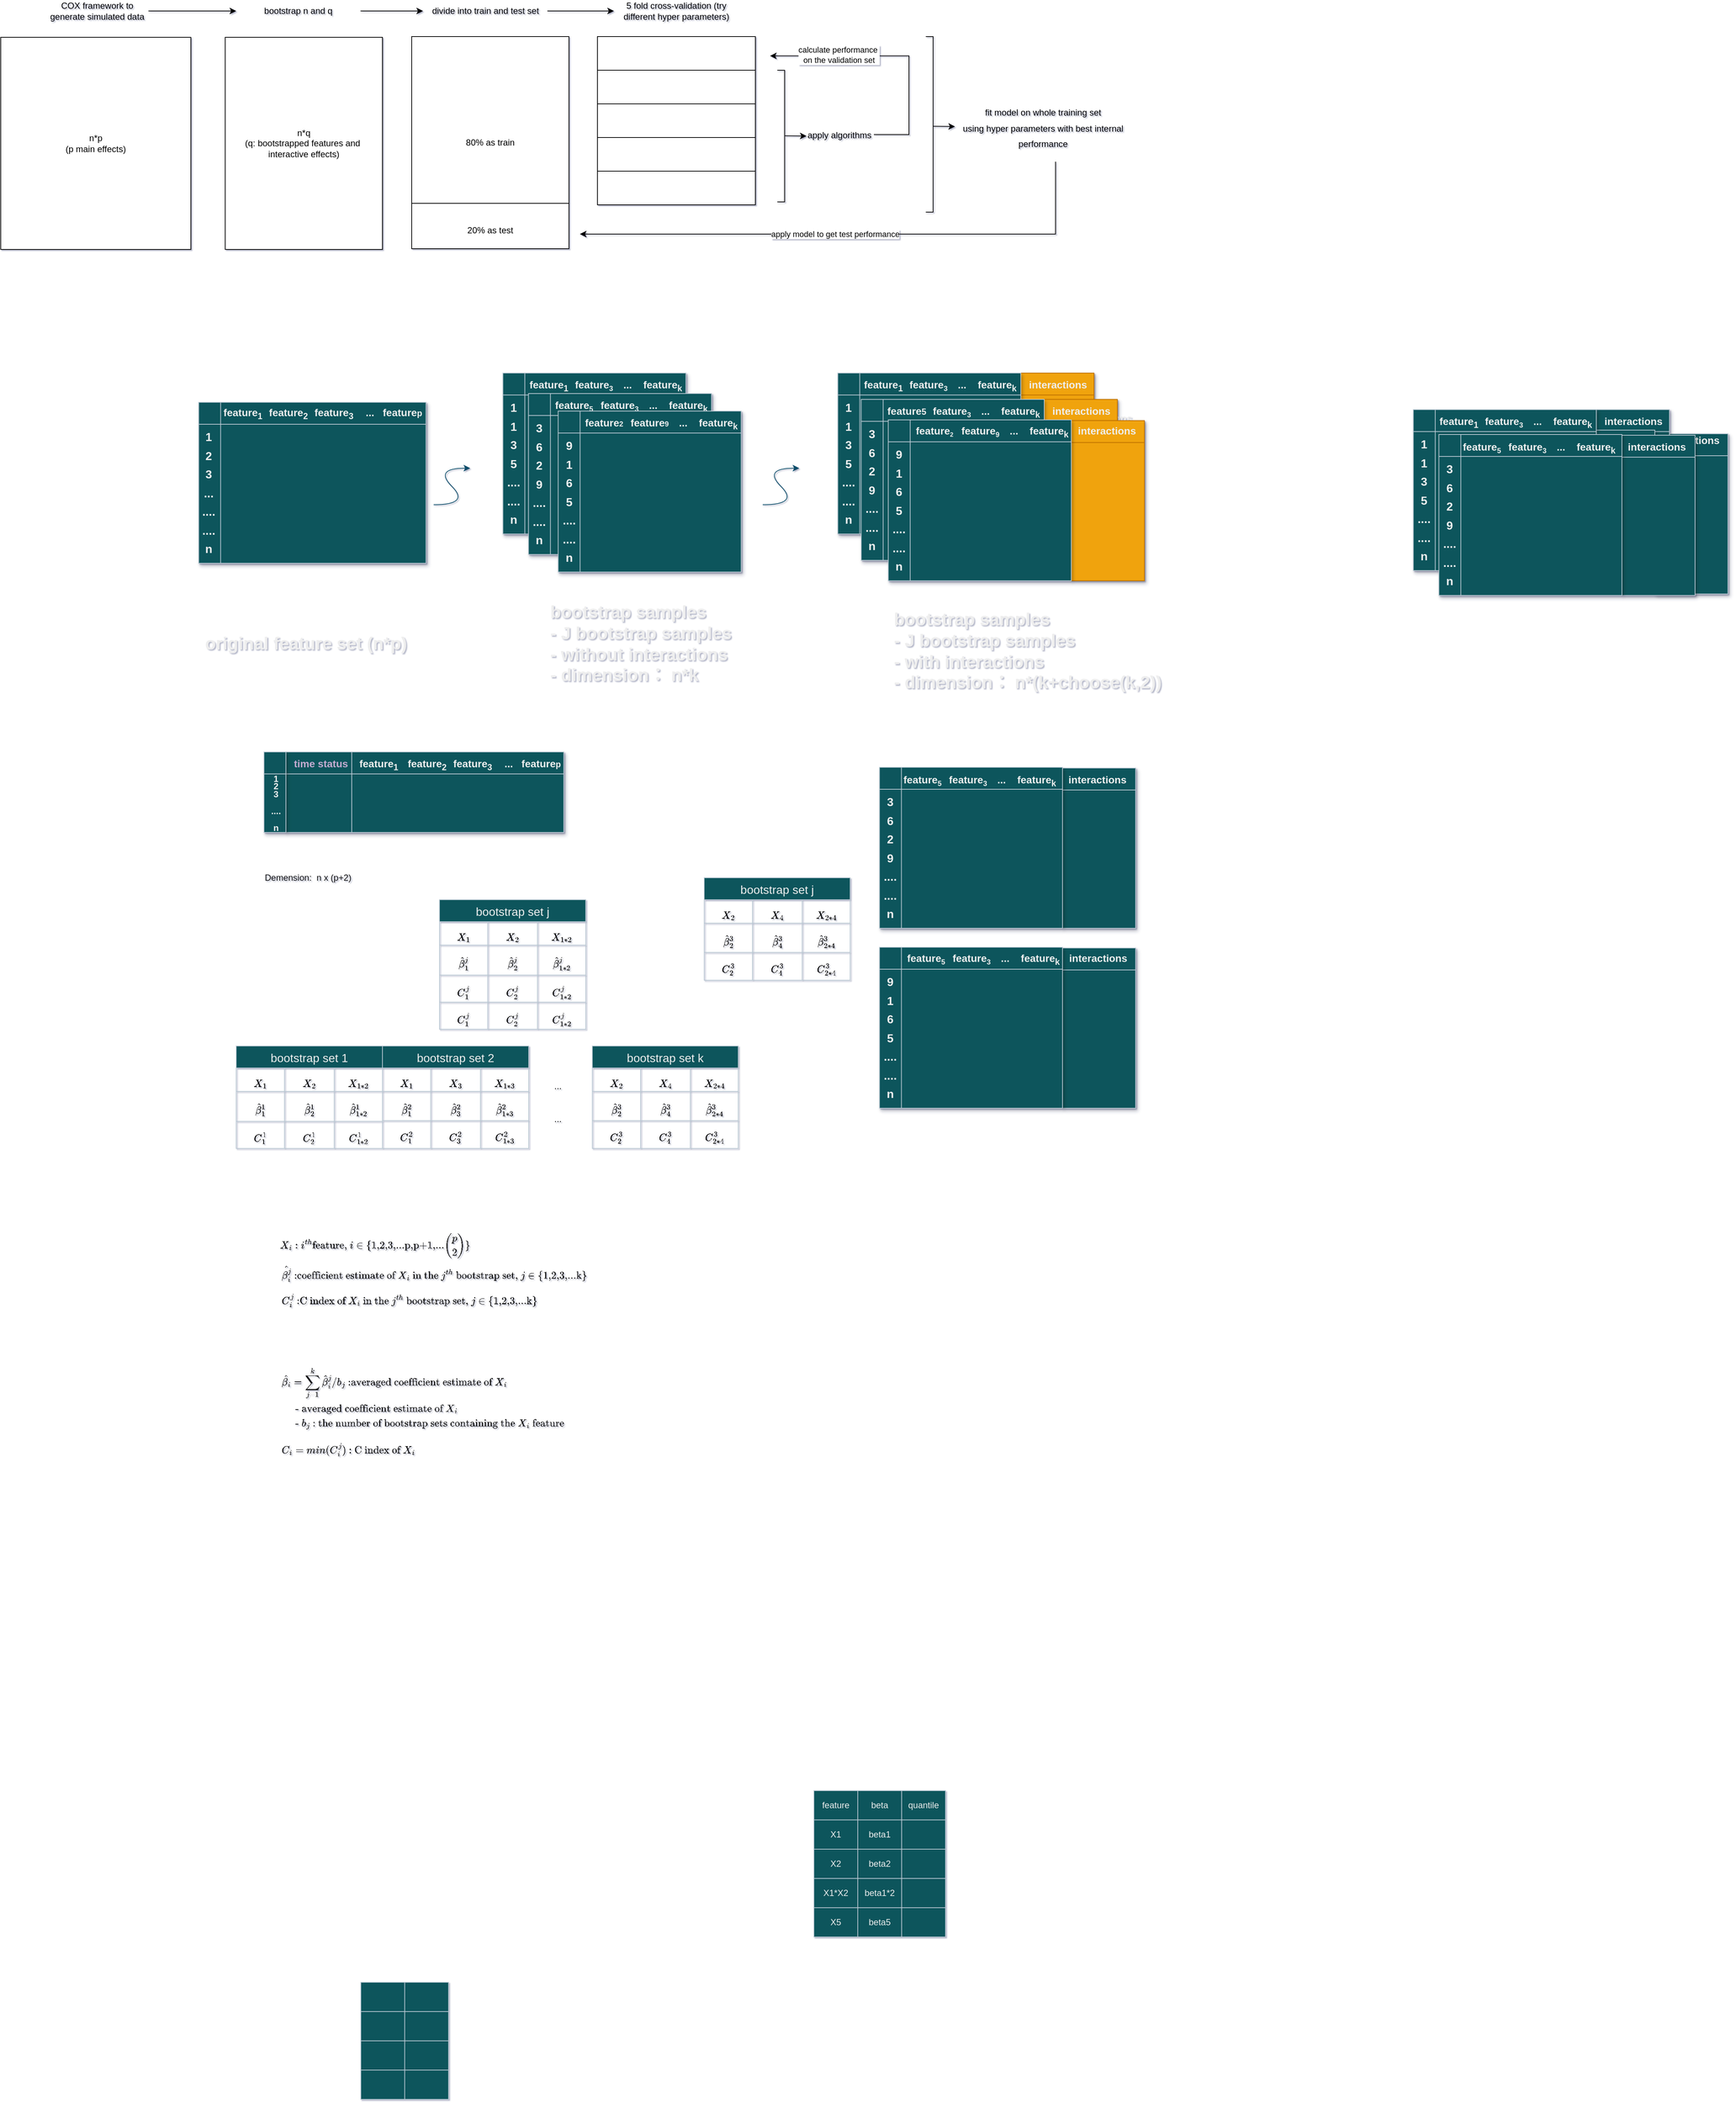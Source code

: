 <mxfile version="22.1.16" type="device">
  <diagram name="第 1 页" id="RVbb5lsTNLE4I987SZ44">
    <mxGraphModel dx="2539" dy="1892" grid="1" gridSize="10" guides="1" tooltips="1" connect="1" arrows="1" fold="1" page="1" pageScale="1" pageWidth="827" pageHeight="1169" background="none" math="1" shadow="1">
      <root>
        <mxCell id="0" />
        <mxCell id="1" parent="0" />
        <mxCell id="Ygmt-nj_iWuvHNWnWas5-37" value="" style="group;labelBackgroundColor=none;fontColor=#EEEEEE;" parent="1" vertex="1" connectable="0">
          <mxGeometry x="940" y="188" width="530" height="300" as="geometry" />
        </mxCell>
        <object label="" placeholders="1" test="" id="fBCw0uTo14SAQR-3iLxc-113">
          <mxCell style="shape=internalStorage;whiteSpace=wrap;html=1;backgroundOutline=1;dx=0;dy=30;fillColor=#09555B;strokeColor=#BAC8D3;labelBackgroundColor=none;rounded=0;glass=0;shadow=1;container=0;fontColor=#EEEEEE;" parent="Ygmt-nj_iWuvHNWnWas5-37" vertex="1">
            <mxGeometry x="1080" y="95" width="100" height="219" as="geometry" />
          </mxCell>
        </object>
        <object label="" placeholders="1" test="" id="fBCw0uTo14SAQR-3iLxc-90">
          <mxCell style="shape=internalStorage;whiteSpace=wrap;html=1;backgroundOutline=1;dx=0;dy=30;fillColor=#09555B;strokeColor=#BAC8D3;labelBackgroundColor=none;rounded=0;glass=0;shadow=1;container=0;fontColor=#EEEEEE;" parent="Ygmt-nj_iWuvHNWnWas5-37" vertex="1">
            <mxGeometry x="1000" y="62" width="100" height="220" as="geometry" />
          </mxCell>
        </object>
        <mxCell id="fBCw0uTo14SAQR-3iLxc-108" value="" style="group;labelBackgroundColor=none;fontColor=#EEEEEE;" parent="Ygmt-nj_iWuvHNWnWas5-37" vertex="1" connectable="0">
          <mxGeometry x="820" y="90" width="360" height="220" as="geometry" />
        </mxCell>
        <object label="" placeholders="1" test="" id="fBCw0uTo14SAQR-3iLxc-109">
          <mxCell style="shape=internalStorage;whiteSpace=wrap;html=1;backgroundOutline=1;dx=30;dy=30;fillColor=#09555B;strokeColor=#BAC8D3;labelBackgroundColor=none;fontColor=#EEEEEE;rounded=0;glass=0;shadow=1;container=0;" parent="fBCw0uTo14SAQR-3iLxc-108" vertex="1">
            <mxGeometry x="9.71" width="250.29" height="220" as="geometry" />
          </mxCell>
        </object>
        <mxCell id="fBCw0uTo14SAQR-3iLxc-110" value="&lt;p style=&quot;line-height: 160%; font-size: 16px;&quot;&gt;&lt;b&gt;9&lt;br&gt;1&lt;br&gt;6&lt;br&gt;5&lt;br&gt;....&lt;br&gt;....&lt;br&gt;n&lt;/b&gt;&lt;/p&gt;" style="text;html=1;strokeColor=none;fillColor=none;align=center;verticalAlign=middle;whiteSpace=wrap;rounded=0;rotation=0;labelBackgroundColor=none;fontColor=#EEEEEE;container=0;" parent="fBCw0uTo14SAQR-3iLxc-108" vertex="1">
          <mxGeometry y="34" width="48.571" height="180" as="geometry" />
        </mxCell>
        <mxCell id="fBCw0uTo14SAQR-3iLxc-111" value="&lt;b style=&quot;font-size: 14px;&quot;&gt;feature&lt;/b&gt;&lt;b style=&quot;&quot;&gt;&lt;span style=&quot;font-size: 11.667px;&quot;&gt;&lt;sub&gt;5&lt;/sub&gt;&lt;/span&gt;&lt;span style=&quot;font-size: 14px; white-space: pre;&quot;&gt;&#x9;&lt;/span&gt;&lt;span style=&quot;font-size: 14px;&quot;&gt;feature&lt;/span&gt;&lt;/b&gt;&lt;b style=&quot;&quot;&gt;&lt;span style=&quot;font-size: 11.667px;&quot;&gt;&lt;sub&gt;3&lt;/sub&gt;&lt;/span&gt;&lt;span style=&quot;font-size: 14px; white-space: pre;&quot;&gt;&#x9;&lt;/span&gt;&lt;span style=&quot;font-size: 14px;&quot;&gt;&amp;nbsp;...&lt;/span&gt;&lt;span style=&quot;font-size: 14px; white-space: pre;&quot;&gt;&#x9;&lt;/span&gt;&lt;span style=&quot;font-size: 14px;&quot;&gt;feature&lt;sub&gt;k&lt;/sub&gt;&lt;span style=&quot;vertical-align: sub; white-space: pre;&quot;&gt;&#x9;&lt;/span&gt;&amp;nbsp;interactions&lt;/span&gt;&lt;/b&gt;" style="text;html=1;strokeColor=none;fillColor=none;align=center;verticalAlign=middle;whiteSpace=wrap;rounded=0;labelBackgroundColor=none;fontColor=#EEEEEE;container=0;" parent="fBCw0uTo14SAQR-3iLxc-108" vertex="1">
          <mxGeometry x="30" y="6" width="336" height="20" as="geometry" />
        </mxCell>
        <mxCell id="fBCw0uTo14SAQR-3iLxc-82" value="" style="group;labelBackgroundColor=none;fontColor=#EEEEEE;" parent="Ygmt-nj_iWuvHNWnWas5-37" vertex="1" connectable="0">
          <mxGeometry x="740" y="62" width="395" height="254" as="geometry" />
        </mxCell>
        <object label="" placeholders="1" test="" id="fBCw0uTo14SAQR-3iLxc-83">
          <mxCell style="shape=internalStorage;whiteSpace=wrap;html=1;backgroundOutline=1;dx=30;dy=30;fillColor=#09555B;strokeColor=#BAC8D3;labelBackgroundColor=none;fontColor=#EEEEEE;rounded=0;glass=0;shadow=1;container=0;" parent="fBCw0uTo14SAQR-3iLxc-82" vertex="1">
            <mxGeometry x="9.71" width="250.29" height="220" as="geometry" />
          </mxCell>
        </object>
        <mxCell id="fBCw0uTo14SAQR-3iLxc-84" value="&lt;p style=&quot;line-height: 160%; font-size: 16px;&quot;&gt;&lt;b&gt;1&lt;br&gt;1&lt;br&gt;3&lt;br&gt;5&lt;br&gt;....&lt;br&gt;....&lt;br&gt;n&lt;/b&gt;&lt;/p&gt;" style="text;html=1;strokeColor=none;fillColor=none;align=center;verticalAlign=middle;whiteSpace=wrap;rounded=0;rotation=0;labelBackgroundColor=none;fontColor=#EEEEEE;container=0;" parent="fBCw0uTo14SAQR-3iLxc-82" vertex="1">
          <mxGeometry y="34" width="48.571" height="180" as="geometry" />
        </mxCell>
        <mxCell id="fBCw0uTo14SAQR-3iLxc-85" value="&lt;b style=&quot;font-size: 14px;&quot;&gt;feature&lt;sub&gt;1&lt;/sub&gt;&lt;span style=&quot;white-space: pre;&quot;&gt;&#x9;&lt;/span&gt;feature&lt;/b&gt;&lt;b style=&quot;&quot;&gt;&lt;span style=&quot;font-size: 11.667px;&quot;&gt;&lt;sub&gt;3&lt;/sub&gt;&lt;/span&gt;&lt;span style=&quot;font-size: 14px; white-space: pre;&quot;&gt;&#x9;&lt;/span&gt;&lt;span style=&quot;font-size: 14px;&quot;&gt;&amp;nbsp;...&lt;/span&gt;&lt;span style=&quot;font-size: 14px; white-space: pre;&quot;&gt;&#x9;&lt;/span&gt;&lt;span style=&quot;font-size: 14px;&quot;&gt;feature&lt;sub&gt;k&lt;/sub&gt;&lt;span style=&quot;vertical-align: sub; white-space: pre;&quot;&gt;&#x9;&lt;/span&gt;&amp;nbsp; interactions&lt;/span&gt;&lt;/b&gt;" style="text;html=1;strokeColor=none;fillColor=none;align=center;verticalAlign=middle;whiteSpace=wrap;rounded=0;labelBackgroundColor=none;fontColor=#EEEEEE;container=0;" parent="fBCw0uTo14SAQR-3iLxc-82" vertex="1">
          <mxGeometry x="35" y="6" width="326" height="23" as="geometry" />
        </mxCell>
        <mxCell id="fBCw0uTo14SAQR-3iLxc-114" value="" style="group;labelBackgroundColor=none;fontColor=#EEEEEE;" parent="fBCw0uTo14SAQR-3iLxc-82" vertex="1" connectable="0">
          <mxGeometry x="35" y="34" width="360" height="220" as="geometry" />
        </mxCell>
        <object label="" placeholders="1" test="" id="fBCw0uTo14SAQR-3iLxc-112">
          <mxCell style="shape=internalStorage;whiteSpace=wrap;html=1;backgroundOutline=1;dx=0;dy=30;fillColor=#09555B;strokeColor=#BAC8D3;labelBackgroundColor=none;rounded=0;glass=0;shadow=1;container=0;fontColor=#EEEEEE;" parent="fBCw0uTo14SAQR-3iLxc-114" vertex="1">
            <mxGeometry x="260" y="1" width="100" height="219" as="geometry" />
          </mxCell>
        </object>
        <mxCell id="fBCw0uTo14SAQR-3iLxc-100" value="" style="group;labelBackgroundColor=none;fontColor=#EEEEEE;" parent="fBCw0uTo14SAQR-3iLxc-114" vertex="1" connectable="0">
          <mxGeometry width="340" height="220" as="geometry" />
        </mxCell>
        <object label="" placeholders="1" test="" id="fBCw0uTo14SAQR-3iLxc-101">
          <mxCell style="shape=internalStorage;whiteSpace=wrap;html=1;backgroundOutline=1;dx=30;dy=30;fillColor=#09555B;strokeColor=#BAC8D3;labelBackgroundColor=none;fontColor=#EEEEEE;rounded=0;glass=0;shadow=1;container=0;" parent="fBCw0uTo14SAQR-3iLxc-100" vertex="1">
            <mxGeometry x="9.71" width="250.29" height="220" as="geometry" />
          </mxCell>
        </object>
        <mxCell id="fBCw0uTo14SAQR-3iLxc-102" value="&lt;p style=&quot;line-height: 160%; font-size: 16px;&quot;&gt;&lt;b&gt;3&lt;br&gt;6&lt;br&gt;2&lt;br&gt;9&lt;br&gt;....&lt;br&gt;....&lt;br&gt;n&lt;/b&gt;&lt;/p&gt;" style="text;html=1;strokeColor=none;fillColor=none;align=center;verticalAlign=middle;whiteSpace=wrap;rounded=0;rotation=0;labelBackgroundColor=none;fontColor=#EEEEEE;container=0;" parent="fBCw0uTo14SAQR-3iLxc-100" vertex="1">
          <mxGeometry y="34" width="48.571" height="180" as="geometry" />
        </mxCell>
        <mxCell id="fBCw0uTo14SAQR-3iLxc-103" value="&lt;b style=&quot;font-size: 14px;&quot;&gt;feature&lt;/b&gt;&lt;b style=&quot;&quot;&gt;&lt;span style=&quot;font-size: 11.667px;&quot;&gt;&lt;sub&gt;5&lt;/sub&gt;&lt;/span&gt;&lt;span style=&quot;font-size: 14px; white-space: pre;&quot;&gt;&#x9;&lt;/span&gt;&lt;span style=&quot;font-size: 14px;&quot;&gt;feature&lt;/span&gt;&lt;/b&gt;&lt;b style=&quot;&quot;&gt;&lt;span style=&quot;font-size: 11.667px;&quot;&gt;&lt;sub&gt;3&lt;/sub&gt;&lt;/span&gt;&lt;span style=&quot;font-size: 14px; white-space: pre;&quot;&gt;&#x9;&lt;/span&gt;&lt;span style=&quot;font-size: 14px;&quot;&gt;&amp;nbsp;...&lt;/span&gt;&lt;span style=&quot;font-size: 14px; white-space: pre;&quot;&gt;&#x9;&lt;/span&gt;&lt;span style=&quot;font-size: 14px;&quot;&gt;feature&lt;sub&gt;k&lt;/sub&gt;&lt;span style=&quot;vertical-align: sub; white-space: pre;&quot;&gt;&#x9;&lt;/span&gt;&amp;nbsp; interactions&lt;/span&gt;&lt;/b&gt;" style="text;html=1;strokeColor=none;fillColor=none;align=center;verticalAlign=middle;whiteSpace=wrap;rounded=0;labelBackgroundColor=none;fontColor=#EEEEEE;container=0;" parent="fBCw0uTo14SAQR-3iLxc-100" vertex="1">
          <mxGeometry x="37" y="7" width="316" height="23" as="geometry" />
        </mxCell>
        <mxCell id="fBCw0uTo14SAQR-3iLxc-38" value="" style="group;labelBackgroundColor=none;fontColor=#EEEEEE;" parent="1" vertex="1" connectable="0">
          <mxGeometry x="18" y="240" width="340" height="220" as="geometry" />
        </mxCell>
        <object label="" placeholders="1" test="" id="fBCw0uTo14SAQR-3iLxc-30">
          <mxCell style="shape=internalStorage;whiteSpace=wrap;html=1;backgroundOutline=1;dx=30;dy=30;fillColor=#09555B;strokeColor=#BAC8D3;labelBackgroundColor=none;rounded=0;glass=0;shadow=1;container=0;fontColor=#EEEEEE;" parent="fBCw0uTo14SAQR-3iLxc-38" vertex="1">
            <mxGeometry x="10.714" width="310.857" height="220" as="geometry" />
          </mxCell>
        </object>
        <mxCell id="fBCw0uTo14SAQR-3iLxc-32" value="&lt;p style=&quot;line-height: 160%; font-size: 16px;&quot;&gt;&lt;b&gt;1&lt;br&gt;2&lt;br&gt;3&lt;br&gt;...&lt;br&gt;....&lt;br&gt;....&lt;br&gt;n&lt;/b&gt;&lt;/p&gt;" style="text;html=1;strokeColor=none;fillColor=none;align=center;verticalAlign=middle;whiteSpace=wrap;rounded=0;rotation=0;labelBackgroundColor=none;fontColor=#EEEEEE;container=0;" parent="fBCw0uTo14SAQR-3iLxc-38" vertex="1">
          <mxGeometry y="34" width="48.571" height="180" as="geometry" />
        </mxCell>
        <mxCell id="fBCw0uTo14SAQR-3iLxc-33" value="&lt;b style=&quot;font-size: 14px;&quot;&gt;feature&lt;sub&gt;1&lt;/sub&gt;&lt;span style=&quot;white-space: pre;&quot;&gt;&#x9;&lt;/span&gt;feature&lt;sub&gt;2&lt;/sub&gt;&lt;span style=&quot;white-space: pre;&quot;&gt;&#x9;&lt;/span&gt;feature&lt;sub&gt;3&lt;/sub&gt;&lt;span style=&quot;white-space: pre;&quot;&gt;&#x9;&lt;/span&gt;&amp;nbsp; ...&lt;span style=&quot;white-space: pre;&quot;&gt;&#x9;&lt;/span&gt;feature&lt;/b&gt;&lt;b style=&quot;font-size: 11.667px;&quot;&gt;p&lt;/b&gt;" style="text;html=1;strokeColor=none;fillColor=none;align=center;verticalAlign=middle;whiteSpace=wrap;rounded=0;labelBackgroundColor=none;fontColor=#EEEEEE;container=0;" parent="fBCw0uTo14SAQR-3iLxc-38" vertex="1">
          <mxGeometry x="20.429" width="320.571" height="30" as="geometry" />
        </mxCell>
        <mxCell id="fBCw0uTo14SAQR-3iLxc-48" value="" style="group;labelBackgroundColor=none;fontColor=#EEEEEE;" parent="1" vertex="1" connectable="0">
          <mxGeometry x="435" y="200" width="340" height="220" as="geometry" />
        </mxCell>
        <mxCell id="fBCw0uTo14SAQR-3iLxc-54" value="" style="group;labelBackgroundColor=none;fontColor=#EEEEEE;" parent="fBCw0uTo14SAQR-3iLxc-48" vertex="1" connectable="0">
          <mxGeometry width="276.57" height="220" as="geometry" />
        </mxCell>
        <object label="" placeholders="1" test="" id="fBCw0uTo14SAQR-3iLxc-49">
          <mxCell style="shape=internalStorage;whiteSpace=wrap;html=1;backgroundOutline=1;dx=30;dy=30;fillColor=#09555B;strokeColor=#BAC8D3;labelBackgroundColor=none;fontColor=#EEEEEE;rounded=0;glass=0;shadow=1;container=0;" parent="fBCw0uTo14SAQR-3iLxc-54" vertex="1">
            <mxGeometry x="9.71" width="250.29" height="220" as="geometry" />
          </mxCell>
        </object>
        <mxCell id="fBCw0uTo14SAQR-3iLxc-50" value="&lt;p style=&quot;line-height: 160%; font-size: 16px;&quot;&gt;&lt;b&gt;1&lt;br&gt;1&lt;br&gt;3&lt;br&gt;5&lt;br&gt;....&lt;br&gt;....&lt;br&gt;n&lt;/b&gt;&lt;/p&gt;" style="text;html=1;strokeColor=none;fillColor=none;align=center;verticalAlign=middle;whiteSpace=wrap;rounded=0;rotation=0;labelBackgroundColor=none;fontColor=#EEEEEE;container=0;" parent="fBCw0uTo14SAQR-3iLxc-54" vertex="1">
          <mxGeometry y="34" width="48.571" height="180" as="geometry" />
        </mxCell>
        <mxCell id="fBCw0uTo14SAQR-3iLxc-51" value="&lt;b style=&quot;font-size: 14px;&quot;&gt;feature&lt;sub&gt;1&lt;/sub&gt;&lt;span style=&quot;white-space: pre;&quot;&gt;&#x9;&lt;/span&gt;feature&lt;/b&gt;&lt;b style=&quot;&quot;&gt;&lt;span style=&quot;font-size: 11.667px;&quot;&gt;&lt;sub&gt;3&lt;/sub&gt;&lt;/span&gt;&lt;span style=&quot;font-size: 14px; white-space: pre;&quot;&gt;&#x9;&lt;/span&gt;&lt;span style=&quot;font-size: 14px;&quot;&gt;&amp;nbsp;...&lt;/span&gt;&lt;span style=&quot;font-size: 14px; white-space: pre;&quot;&gt;&#x9;&lt;/span&gt;&lt;span style=&quot;font-size: 14px;&quot;&gt;feature&lt;sub&gt;k&lt;/sub&gt;&lt;/span&gt;&lt;/b&gt;" style="text;html=1;strokeColor=none;fillColor=none;align=center;verticalAlign=middle;whiteSpace=wrap;rounded=0;labelBackgroundColor=none;fontColor=#EEEEEE;container=0;" parent="fBCw0uTo14SAQR-3iLxc-54" vertex="1">
          <mxGeometry x="24" y="7" width="252.57" height="20" as="geometry" />
        </mxCell>
        <mxCell id="fBCw0uTo14SAQR-3iLxc-59" value="" style="group;labelBackgroundColor=none;fontColor=#EEEEEE;" parent="1" vertex="1" connectable="0">
          <mxGeometry x="470" y="228" width="325.14" height="254" as="geometry" />
        </mxCell>
        <object label="" placeholders="1" test="" id="fBCw0uTo14SAQR-3iLxc-60">
          <mxCell style="shape=internalStorage;whiteSpace=wrap;html=1;backgroundOutline=1;dx=30;dy=30;fillColor=#09555B;strokeColor=#BAC8D3;labelBackgroundColor=none;fontColor=#EEEEEE;rounded=0;glass=0;shadow=1;container=0;" parent="fBCw0uTo14SAQR-3iLxc-59" vertex="1">
            <mxGeometry x="9.71" width="250.29" height="220" as="geometry" />
          </mxCell>
        </object>
        <mxCell id="fBCw0uTo14SAQR-3iLxc-61" value="&lt;p style=&quot;line-height: 160%; font-size: 16px;&quot;&gt;&lt;b&gt;3&lt;br&gt;6&lt;br&gt;2&lt;br&gt;9&lt;br&gt;....&lt;br&gt;....&lt;br&gt;n&lt;/b&gt;&lt;/p&gt;" style="text;html=1;strokeColor=none;fillColor=none;align=center;verticalAlign=middle;whiteSpace=wrap;rounded=0;rotation=0;labelBackgroundColor=none;fontColor=#EEEEEE;container=0;" parent="fBCw0uTo14SAQR-3iLxc-59" vertex="1">
          <mxGeometry y="34" width="48.571" height="180" as="geometry" />
        </mxCell>
        <mxCell id="fBCw0uTo14SAQR-3iLxc-62" value="&lt;b style=&quot;font-size: 14px;&quot;&gt;feature&lt;/b&gt;&lt;b style=&quot;&quot;&gt;&lt;span style=&quot;font-size: 11.667px;&quot;&gt;&lt;sub&gt;5&lt;/sub&gt;&lt;/span&gt;&lt;span style=&quot;font-size: 14px; white-space: pre;&quot;&gt;&#x9;&lt;/span&gt;&lt;span style=&quot;font-size: 14px;&quot;&gt;feature&lt;/span&gt;&lt;/b&gt;&lt;b style=&quot;&quot;&gt;&lt;span style=&quot;font-size: 11.667px;&quot;&gt;&lt;sub&gt;3&lt;/sub&gt;&lt;/span&gt;&lt;span style=&quot;font-size: 14px; white-space: pre;&quot;&gt;&#x9;&lt;/span&gt;&lt;span style=&quot;font-size: 14px;&quot;&gt;&amp;nbsp;...&lt;/span&gt;&lt;span style=&quot;font-size: 14px; white-space: pre;&quot;&gt;&#x9;&lt;/span&gt;&lt;span style=&quot;font-size: 14px;&quot;&gt;feature&lt;sub&gt;k&lt;/sub&gt;&lt;/span&gt;&lt;/b&gt;" style="text;html=1;strokeColor=none;fillColor=none;align=center;verticalAlign=middle;whiteSpace=wrap;rounded=0;labelBackgroundColor=none;fontColor=#EEEEEE;container=0;" parent="fBCw0uTo14SAQR-3iLxc-59" vertex="1">
          <mxGeometry x="24" y="7" width="252.57" height="20" as="geometry" />
        </mxCell>
        <mxCell id="fBCw0uTo14SAQR-3iLxc-68" value="" style="group;labelBackgroundColor=none;fontColor=#EEEEEE;" parent="fBCw0uTo14SAQR-3iLxc-59" vertex="1" connectable="0">
          <mxGeometry x="40.57" y="24" width="276.57" height="220" as="geometry" />
        </mxCell>
        <object label="" placeholders="1" test="" id="fBCw0uTo14SAQR-3iLxc-69">
          <mxCell style="shape=internalStorage;whiteSpace=wrap;html=1;backgroundOutline=1;dx=30;dy=30;fillColor=#09555B;strokeColor=#BAC8D3;labelBackgroundColor=none;fontColor=#EEEEEE;rounded=0;glass=0;shadow=1;container=0;" parent="fBCw0uTo14SAQR-3iLxc-68" vertex="1">
            <mxGeometry x="9.71" width="250.29" height="220" as="geometry" />
          </mxCell>
        </object>
        <mxCell id="fBCw0uTo14SAQR-3iLxc-70" value="&lt;p style=&quot;line-height: 160%; font-size: 16px;&quot;&gt;&lt;b&gt;9&lt;br&gt;1&lt;br&gt;6&lt;br&gt;5&lt;br&gt;....&lt;br&gt;....&lt;br&gt;n&lt;/b&gt;&lt;/p&gt;" style="text;html=1;strokeColor=none;fillColor=none;align=center;verticalAlign=middle;whiteSpace=wrap;rounded=0;rotation=0;labelBackgroundColor=none;fontColor=#EEEEEE;container=0;" parent="fBCw0uTo14SAQR-3iLxc-68" vertex="1">
          <mxGeometry y="34" width="48.571" height="180" as="geometry" />
        </mxCell>
        <mxCell id="fBCw0uTo14SAQR-3iLxc-71" value="&lt;b style=&quot;font-size: 14px;&quot;&gt;feature&lt;/b&gt;&lt;b style=&quot;&quot;&gt;&lt;font size=&quot;1&quot;&gt;2&lt;/font&gt;&lt;/b&gt;&lt;b style=&quot;&quot;&gt;&lt;span style=&quot;font-size: 14px; white-space: pre;&quot;&gt;&#x9;&lt;/span&gt;&lt;span style=&quot;font-size: 14px;&quot;&gt;feature&lt;/span&gt;&lt;font size=&quot;1&quot;&gt;9&lt;/font&gt;&lt;/b&gt;&lt;b style=&quot;&quot;&gt;&lt;span style=&quot;font-size: 14px; white-space: pre;&quot;&gt;&#x9;&lt;/span&gt;&lt;span style=&quot;font-size: 14px;&quot;&gt;&amp;nbsp;...&lt;/span&gt;&lt;span style=&quot;font-size: 14px; white-space: pre;&quot;&gt;&#x9;&lt;/span&gt;&lt;span style=&quot;font-size: 14px;&quot;&gt;feature&lt;sub&gt;k&lt;/sub&gt;&lt;/span&gt;&lt;/b&gt;" style="text;html=1;strokeColor=none;fillColor=none;align=center;verticalAlign=middle;whiteSpace=wrap;rounded=0;labelBackgroundColor=none;fontColor=#EEEEEE;container=0;" parent="fBCw0uTo14SAQR-3iLxc-68" vertex="1">
          <mxGeometry x="24" y="7" width="252.57" height="20" as="geometry" />
        </mxCell>
        <mxCell id="Ygmt-nj_iWuvHNWnWas5-5" value="" style="curved=1;endArrow=classic;html=1;rounded=0;labelBackgroundColor=none;strokeColor=#0B4D6A;fontColor=default;" parent="1" edge="1">
          <mxGeometry width="50" height="50" relative="1" as="geometry">
            <mxPoint x="350" y="380" as="sourcePoint" />
            <mxPoint x="400" y="330" as="targetPoint" />
            <Array as="points">
              <mxPoint x="400" y="380" />
              <mxPoint x="350" y="330" />
            </Array>
          </mxGeometry>
        </mxCell>
        <mxCell id="Ygmt-nj_iWuvHNWnWas5-6" value="" style="curved=1;endArrow=classic;html=1;rounded=0;labelBackgroundColor=none;strokeColor=#0B4D6A;fontColor=default;" parent="1" edge="1">
          <mxGeometry width="50" height="50" relative="1" as="geometry">
            <mxPoint x="800" y="380" as="sourcePoint" />
            <mxPoint x="850" y="330" as="targetPoint" />
            <Array as="points">
              <mxPoint x="850" y="380" />
              <mxPoint x="800" y="330" />
            </Array>
          </mxGeometry>
        </mxCell>
        <mxCell id="Ygmt-nj_iWuvHNWnWas5-39" value="original feature set (n*p)" style="text;strokeColor=none;fillColor=none;html=1;fontSize=24;fontStyle=1;verticalAlign=middle;align=center;labelBackgroundColor=none;fontColor=#EEEEEE;" parent="1" vertex="1">
          <mxGeometry x="120" y="550" width="110" height="40" as="geometry" />
        </mxCell>
        <mxCell id="Ygmt-nj_iWuvHNWnWas5-40" value="&lt;div style=&quot;text-align: left;&quot;&gt;&lt;span style=&quot;background-color: initial;&quot;&gt;bootstrap samples&amp;nbsp;&lt;/span&gt;&lt;/div&gt;&lt;div style=&quot;text-align: left;&quot;&gt;&lt;span style=&quot;background-color: initial;&quot;&gt;- J bootstrap samples&lt;/span&gt;&lt;/div&gt;&lt;div style=&quot;text-align: left;&quot;&gt;&lt;span style=&quot;background-color: initial;&quot;&gt;- without interactions&lt;/span&gt;&lt;/div&gt;&lt;div style=&quot;text-align: left;&quot;&gt;&lt;span style=&quot;background-color: initial;&quot;&gt;- dimension： n*k&lt;/span&gt;&lt;/div&gt;" style="text;strokeColor=none;fillColor=none;html=1;fontSize=24;fontStyle=1;verticalAlign=middle;align=center;labelBackgroundColor=none;fontColor=#EEEEEE;" parent="1" vertex="1">
          <mxGeometry x="578" y="550" width="110" height="40" as="geometry" />
        </mxCell>
        <mxCell id="Ygmt-nj_iWuvHNWnWas5-77" value="" style="group;align=center;labelBackgroundColor=none;fontColor=#EEEEEE;" parent="1" vertex="1" connectable="0">
          <mxGeometry x="980" y="509" width="350" height="220" as="geometry" />
        </mxCell>
        <mxCell id="Ygmt-nj_iWuvHNWnWas5-80" value="&lt;b style=&quot;font-size: 14px;&quot;&gt;feature&lt;sub&gt;1&lt;/sub&gt;&lt;span style=&quot;white-space: pre;&quot;&gt;&#x9;&lt;/span&gt;feature&lt;/b&gt;&lt;b style=&quot;&quot;&gt;&lt;span style=&quot;font-size: 11.667px;&quot;&gt;&lt;sub&gt;3&lt;/sub&gt;&lt;/span&gt;&lt;span style=&quot;font-size: 14px; white-space: pre;&quot;&gt;&#x9;&lt;/span&gt;&lt;span style=&quot;font-size: 14px;&quot;&gt;&amp;nbsp;...&lt;/span&gt;&lt;span style=&quot;font-size: 14px; white-space: pre;&quot;&gt;&#x9;&lt;/span&gt;&lt;span style=&quot;font-size: 14px;&quot;&gt;feature&lt;sub&gt;k&lt;/sub&gt;&lt;span style=&quot;vertical-align: sub; white-space: pre;&quot;&gt;&#x9;&lt;/span&gt;&amp;nbsp; interactions&lt;/span&gt;&lt;/b&gt;" style="text;html=1;strokeColor=none;fillColor=none;align=center;verticalAlign=middle;whiteSpace=wrap;rounded=0;labelBackgroundColor=none;fontColor=#EEEEEE;container=0;" parent="Ygmt-nj_iWuvHNWnWas5-77" vertex="1">
          <mxGeometry x="10" y="-257" width="326" height="23" as="geometry" />
        </mxCell>
        <mxCell id="_osLEGgnpXimpXGsyoBH-21" value="&lt;div style=&quot;text-align: left;&quot;&gt;&lt;span style=&quot;background-color: initial;&quot;&gt;bootstrap samples&amp;nbsp;&lt;/span&gt;&lt;/div&gt;&lt;div style=&quot;text-align: left;&quot;&gt;&lt;span style=&quot;background-color: initial;&quot;&gt;- J bootstrap samples&lt;/span&gt;&lt;/div&gt;&lt;div style=&quot;text-align: left;&quot;&gt;&lt;span style=&quot;background-color: initial;&quot;&gt;- with interactions&lt;/span&gt;&lt;/div&gt;&lt;div style=&quot;text-align: left;&quot;&gt;&lt;span style=&quot;background-color: initial;&quot;&gt;- dimension： n*(k+choose(k,2))&lt;/span&gt;&lt;/div&gt;" style="text;strokeColor=none;fillColor=none;html=1;fontSize=24;fontStyle=1;verticalAlign=middle;align=center;labelBackgroundColor=none;fontColor=#EEEEEE;" parent="Ygmt-nj_iWuvHNWnWas5-77" vertex="1">
          <mxGeometry x="127" y="51" width="110" height="40" as="geometry" />
        </mxCell>
        <object label="" placeholders="1" test="" id="Ygmt-nj_iWuvHNWnWas5-61">
          <mxCell style="shape=internalStorage;whiteSpace=wrap;html=1;backgroundOutline=1;dx=0;dy=30;fillColor=#09555B;strokeColor=#BAC8D3;labelBackgroundColor=none;rounded=0;glass=0;shadow=1;container=0;fontColor=#EEEEEE;" parent="1" vertex="1">
            <mxGeometry x="1210" y="986" width="100" height="219" as="geometry" />
          </mxCell>
        </object>
        <mxCell id="Ygmt-nj_iWuvHNWnWas5-67" value="" style="group;labelBackgroundColor=none;fontColor=#EEEEEE;" parent="1" vertex="1" connectable="0">
          <mxGeometry x="950" y="985" width="360" height="220" as="geometry" />
        </mxCell>
        <object label="" placeholders="1" test="" id="Ygmt-nj_iWuvHNWnWas5-68">
          <mxCell style="shape=internalStorage;whiteSpace=wrap;html=1;backgroundOutline=1;dx=30;dy=30;fillColor=#09555B;strokeColor=#BAC8D3;labelBackgroundColor=none;fontColor=#EEEEEE;rounded=0;glass=0;shadow=1;container=0;" parent="Ygmt-nj_iWuvHNWnWas5-67" vertex="1">
            <mxGeometry x="9.71" width="250.29" height="220" as="geometry" />
          </mxCell>
        </object>
        <mxCell id="Ygmt-nj_iWuvHNWnWas5-69" value="&lt;p style=&quot;line-height: 160%; font-size: 16px;&quot;&gt;&lt;b&gt;9&lt;br&gt;1&lt;br&gt;6&lt;br&gt;5&lt;br&gt;....&lt;br&gt;....&lt;br&gt;n&lt;/b&gt;&lt;/p&gt;" style="text;html=1;strokeColor=none;fillColor=none;align=center;verticalAlign=middle;whiteSpace=wrap;rounded=0;rotation=0;labelBackgroundColor=none;fontColor=#EEEEEE;container=0;" parent="Ygmt-nj_iWuvHNWnWas5-67" vertex="1">
          <mxGeometry y="34" width="48.571" height="180" as="geometry" />
        </mxCell>
        <mxCell id="Ygmt-nj_iWuvHNWnWas5-70" value="&lt;b style=&quot;font-size: 14px;&quot;&gt;feature&lt;/b&gt;&lt;b style=&quot;&quot;&gt;&lt;span style=&quot;font-size: 11.667px;&quot;&gt;&lt;sub&gt;5&lt;/sub&gt;&lt;/span&gt;&lt;span style=&quot;font-size: 14px; white-space: pre;&quot;&gt;&#x9;&lt;/span&gt;&lt;span style=&quot;font-size: 14px;&quot;&gt;feature&lt;/span&gt;&lt;/b&gt;&lt;b style=&quot;&quot;&gt;&lt;span style=&quot;font-size: 11.667px;&quot;&gt;&lt;sub&gt;3&lt;/sub&gt;&lt;/span&gt;&lt;span style=&quot;font-size: 14px; white-space: pre;&quot;&gt;&#x9;&lt;/span&gt;&lt;span style=&quot;font-size: 14px;&quot;&gt;&amp;nbsp;...&lt;/span&gt;&lt;span style=&quot;font-size: 14px; white-space: pre;&quot;&gt;&#x9;&lt;/span&gt;&lt;span style=&quot;font-size: 14px;&quot;&gt;feature&lt;sub&gt;k&lt;/sub&gt;&lt;span style=&quot;vertical-align: sub; white-space: pre;&quot;&gt;&#x9;&lt;/span&gt;&amp;nbsp;interactions&lt;/span&gt;&lt;/b&gt;" style="text;html=1;strokeColor=none;fillColor=none;align=center;verticalAlign=middle;whiteSpace=wrap;rounded=0;labelBackgroundColor=none;fontColor=#EEEEEE;container=0;" parent="Ygmt-nj_iWuvHNWnWas5-67" vertex="1">
          <mxGeometry x="30" y="7" width="336" height="20" as="geometry" />
        </mxCell>
        <mxCell id="Ygmt-nj_iWuvHNWnWas5-71" value="" style="group;labelBackgroundColor=none;fontColor=#EEEEEE;" parent="1" vertex="1" connectable="0">
          <mxGeometry x="950" y="739" width="360" height="220" as="geometry" />
        </mxCell>
        <object label="" placeholders="1" test="" id="Ygmt-nj_iWuvHNWnWas5-72">
          <mxCell style="shape=internalStorage;whiteSpace=wrap;html=1;backgroundOutline=1;dx=0;dy=30;fillColor=#09555B;strokeColor=#BAC8D3;labelBackgroundColor=none;rounded=0;glass=0;shadow=1;container=0;fontColor=#EEEEEE;" parent="Ygmt-nj_iWuvHNWnWas5-71" vertex="1">
            <mxGeometry x="260" y="1" width="100" height="219" as="geometry" />
          </mxCell>
        </object>
        <mxCell id="Ygmt-nj_iWuvHNWnWas5-73" value="" style="group;labelBackgroundColor=none;fontColor=#EEEEEE;" parent="Ygmt-nj_iWuvHNWnWas5-71" vertex="1" connectable="0">
          <mxGeometry width="340" height="220" as="geometry" />
        </mxCell>
        <object label="" placeholders="1" test="" id="Ygmt-nj_iWuvHNWnWas5-74">
          <mxCell style="shape=internalStorage;whiteSpace=wrap;html=1;backgroundOutline=1;dx=30;dy=30;fillColor=#09555B;strokeColor=#BAC8D3;labelBackgroundColor=none;fontColor=#EEEEEE;rounded=0;glass=0;shadow=1;container=0;" parent="Ygmt-nj_iWuvHNWnWas5-73" vertex="1">
            <mxGeometry x="9.71" width="250.29" height="220" as="geometry" />
          </mxCell>
        </object>
        <mxCell id="Ygmt-nj_iWuvHNWnWas5-75" value="&lt;p style=&quot;line-height: 160%; font-size: 16px;&quot;&gt;&lt;b&gt;3&lt;br&gt;6&lt;br&gt;2&lt;br&gt;9&lt;br&gt;....&lt;br&gt;....&lt;br&gt;n&lt;/b&gt;&lt;/p&gt;" style="text;html=1;strokeColor=none;fillColor=none;align=center;verticalAlign=middle;whiteSpace=wrap;rounded=0;rotation=0;labelBackgroundColor=none;fontColor=#EEEEEE;container=0;" parent="Ygmt-nj_iWuvHNWnWas5-73" vertex="1">
          <mxGeometry y="34" width="48.571" height="180" as="geometry" />
        </mxCell>
        <mxCell id="Ygmt-nj_iWuvHNWnWas5-76" value="&lt;b style=&quot;font-size: 14px;&quot;&gt;feature&lt;/b&gt;&lt;b style=&quot;&quot;&gt;&lt;span style=&quot;font-size: 11.667px;&quot;&gt;&lt;sub&gt;5&lt;/sub&gt;&lt;/span&gt;&lt;span style=&quot;font-size: 14px; white-space: pre;&quot;&gt;&#x9;&lt;/span&gt;&lt;span style=&quot;font-size: 14px;&quot;&gt;feature&lt;/span&gt;&lt;/b&gt;&lt;b style=&quot;&quot;&gt;&lt;span style=&quot;font-size: 11.667px;&quot;&gt;&lt;sub&gt;3&lt;/sub&gt;&lt;/span&gt;&lt;span style=&quot;font-size: 14px; white-space: pre;&quot;&gt;&#x9;&lt;/span&gt;&lt;span style=&quot;font-size: 14px;&quot;&gt;&amp;nbsp;...&lt;/span&gt;&lt;span style=&quot;font-size: 14px; white-space: pre;&quot;&gt;&#x9;&lt;/span&gt;&lt;span style=&quot;font-size: 14px;&quot;&gt;feature&lt;sub&gt;k&lt;/sub&gt;&lt;span style=&quot;vertical-align: sub; white-space: pre;&quot;&gt;&#x9;&lt;/span&gt;&amp;nbsp; interactions&lt;/span&gt;&lt;/b&gt;" style="text;html=1;strokeColor=none;fillColor=none;align=center;verticalAlign=middle;whiteSpace=wrap;rounded=0;labelBackgroundColor=none;fontColor=#EEEEEE;container=0;" parent="Ygmt-nj_iWuvHNWnWas5-73" vertex="1">
          <mxGeometry x="37" y="7" width="316" height="23" as="geometry" />
        </mxCell>
        <mxCell id="_osLEGgnpXimpXGsyoBH-8" value="&lt;div style=&quot;text-align: left;&quot;&gt;&lt;span style=&quot;background-color: initial;&quot;&gt;bootstrap samples&amp;nbsp;&lt;/span&gt;&lt;/div&gt;&lt;div style=&quot;text-align: left;&quot;&gt;&lt;span style=&quot;background-color: initial;&quot;&gt;- B bootstrap samples&lt;/span&gt;&lt;/div&gt;&lt;div style=&quot;text-align: left;&quot;&gt;&lt;span style=&quot;background-color: initial;&quot;&gt;- with interactions&lt;/span&gt;&lt;/div&gt;&lt;div style=&quot;text-align: left;&quot;&gt;&lt;span style=&quot;background-color: initial;&quot;&gt;- dimension： n*#&lt;/span&gt;&lt;/div&gt;" style="text;strokeColor=none;fillColor=none;html=1;fontSize=24;fontStyle=1;verticalAlign=middle;align=center;labelBackgroundColor=none;fontColor=#EEEEEE;" parent="1" vertex="1">
          <mxGeometry x="993" y="251" width="110" height="40" as="geometry" />
        </mxCell>
        <mxCell id="_osLEGgnpXimpXGsyoBH-9" value="" style="group;labelBackgroundColor=none;fontColor=#EEEEEE;" parent="1" vertex="1" connectable="0">
          <mxGeometry x="903" y="210" width="350" height="220" as="geometry" />
        </mxCell>
        <mxCell id="_osLEGgnpXimpXGsyoBH-10" value="&lt;b style=&quot;font-size: 14px;&quot;&gt;feature&lt;sub&gt;1&lt;/sub&gt;&lt;span style=&quot;white-space: pre;&quot;&gt;&#x9;&lt;/span&gt;feature&lt;/b&gt;&lt;b style=&quot;&quot;&gt;&lt;span style=&quot;font-size: 11.667px;&quot;&gt;&lt;sub&gt;3&lt;/sub&gt;&lt;/span&gt;&lt;span style=&quot;font-size: 14px; white-space: pre;&quot;&gt;&#x9;&lt;/span&gt;&lt;span style=&quot;font-size: 14px;&quot;&gt;&amp;nbsp;...&lt;/span&gt;&lt;span style=&quot;font-size: 14px; white-space: pre;&quot;&gt;&#x9;&lt;/span&gt;&lt;span style=&quot;font-size: 14px;&quot;&gt;feature&lt;sub&gt;k&lt;/sub&gt;&lt;span style=&quot;vertical-align: sub; white-space: pre;&quot;&gt;&#x9;&lt;/span&gt;&amp;nbsp; interactions&lt;/span&gt;&lt;/b&gt;" style="text;html=1;strokeColor=none;fillColor=none;align=center;verticalAlign=middle;whiteSpace=wrap;rounded=0;labelBackgroundColor=none;fontColor=#EEEEEE;container=0;" parent="_osLEGgnpXimpXGsyoBH-9" vertex="1">
          <mxGeometry x="35" y="6" width="326" height="23" as="geometry" />
        </mxCell>
        <object label="" placeholders="1" test="" id="_osLEGgnpXimpXGsyoBH-11">
          <mxCell style="shape=internalStorage;whiteSpace=wrap;html=1;backgroundOutline=1;dx=0;dy=30;fillColor=#f0a30a;strokeColor=#BD7000;labelBackgroundColor=none;rounded=0;glass=0;shadow=1;container=0;fontColor=#000000;" parent="1" vertex="1">
            <mxGeometry x="1153" y="200" width="100" height="220" as="geometry" />
          </mxCell>
        </object>
        <mxCell id="_osLEGgnpXimpXGsyoBH-12" value="" style="group;labelBackgroundColor=none;fontColor=#EEEEEE;" parent="1" vertex="1" connectable="0">
          <mxGeometry x="893" y="200" width="350" height="220" as="geometry" />
        </mxCell>
        <object label="" placeholders="1" test="" id="_osLEGgnpXimpXGsyoBH-13">
          <mxCell style="shape=internalStorage;whiteSpace=wrap;html=1;backgroundOutline=1;dx=30;dy=30;fillColor=#09555B;strokeColor=#BAC8D3;labelBackgroundColor=none;fontColor=#EEEEEE;rounded=0;glass=0;shadow=1;container=0;" parent="_osLEGgnpXimpXGsyoBH-12" vertex="1">
            <mxGeometry x="9.71" width="250.29" height="220" as="geometry" />
          </mxCell>
        </object>
        <mxCell id="_osLEGgnpXimpXGsyoBH-14" value="&lt;p style=&quot;line-height: 160%; font-size: 16px;&quot;&gt;&lt;b&gt;1&lt;br&gt;1&lt;br&gt;3&lt;br&gt;5&lt;br&gt;....&lt;br&gt;....&lt;br&gt;n&lt;/b&gt;&lt;/p&gt;" style="text;html=1;strokeColor=none;fillColor=none;align=center;verticalAlign=middle;whiteSpace=wrap;rounded=0;rotation=0;labelBackgroundColor=none;fontColor=#EEEEEE;container=0;" parent="_osLEGgnpXimpXGsyoBH-12" vertex="1">
          <mxGeometry y="34" width="48.571" height="180" as="geometry" />
        </mxCell>
        <mxCell id="_osLEGgnpXimpXGsyoBH-15" value="&lt;b style=&quot;font-size: 14px;&quot;&gt;feature&lt;sub&gt;1&lt;/sub&gt;&lt;span style=&quot;white-space: pre;&quot;&gt;&#x9;&lt;/span&gt;feature&lt;/b&gt;&lt;b style=&quot;&quot;&gt;&lt;span style=&quot;font-size: 11.667px;&quot;&gt;&lt;sub&gt;3&lt;/sub&gt;&lt;/span&gt;&lt;span style=&quot;font-size: 14px; white-space: pre;&quot;&gt;&#x9;&lt;/span&gt;&lt;span style=&quot;font-size: 14px;&quot;&gt;&amp;nbsp;...&lt;/span&gt;&lt;span style=&quot;font-size: 14px; white-space: pre;&quot;&gt;&#x9;&lt;/span&gt;&lt;span style=&quot;font-size: 14px;&quot;&gt;feature&lt;sub&gt;k&lt;/sub&gt;&lt;span style=&quot;vertical-align: sub; white-space: pre;&quot;&gt;&#x9;&lt;/span&gt;&amp;nbsp; interactions&lt;/span&gt;&lt;/b&gt;" style="text;html=1;strokeColor=none;fillColor=none;align=center;verticalAlign=middle;whiteSpace=wrap;rounded=0;labelBackgroundColor=none;fontColor=#EEEEEE;container=0;" parent="_osLEGgnpXimpXGsyoBH-12" vertex="1">
          <mxGeometry x="35" y="6" width="326" height="23" as="geometry" />
        </mxCell>
        <mxCell id="Ygmt-nj_iWuvHNWnWas5-42" value="&lt;div style=&quot;text-align: left;&quot;&gt;&lt;span style=&quot;background-color: initial;&quot;&gt;bootstrap samples&amp;nbsp;&lt;/span&gt;&lt;/div&gt;&lt;div style=&quot;text-align: left;&quot;&gt;&lt;span style=&quot;background-color: initial;&quot;&gt;- B bootstrap samples&lt;/span&gt;&lt;/div&gt;&lt;div style=&quot;text-align: left;&quot;&gt;&lt;span style=&quot;background-color: initial;&quot;&gt;- with interactions&lt;/span&gt;&lt;/div&gt;&lt;div style=&quot;text-align: left;&quot;&gt;&lt;span style=&quot;background-color: initial;&quot;&gt;- dimension： n*#&lt;/span&gt;&lt;/div&gt;" style="text;strokeColor=none;fillColor=none;html=1;fontSize=24;fontStyle=1;verticalAlign=middle;align=center;labelBackgroundColor=none;fontColor=#EEEEEE;" parent="1" vertex="1">
          <mxGeometry x="1025" y="287" width="110" height="40" as="geometry" />
        </mxCell>
        <object label="" placeholders="1" test="" id="Ygmt-nj_iWuvHNWnWas5-62">
          <mxCell style="shape=internalStorage;whiteSpace=wrap;html=1;backgroundOutline=1;dx=0;dy=30;fillColor=#f0a30a;strokeColor=#BD7000;labelBackgroundColor=none;rounded=0;glass=0;shadow=1;container=0;fontColor=#000000;" parent="1" vertex="1">
            <mxGeometry x="1185" y="236" width="100" height="220" as="geometry" />
          </mxCell>
        </object>
        <mxCell id="Ygmt-nj_iWuvHNWnWas5-63" value="" style="group;labelBackgroundColor=none;fontColor=#EEEEEE;" parent="1" vertex="1" connectable="0">
          <mxGeometry x="925" y="236" width="350" height="220" as="geometry" />
        </mxCell>
        <object label="" placeholders="1" test="" id="Ygmt-nj_iWuvHNWnWas5-64">
          <mxCell style="shape=internalStorage;whiteSpace=wrap;html=1;backgroundOutline=1;dx=30;dy=30;fillColor=#09555B;strokeColor=#BAC8D3;labelBackgroundColor=none;fontColor=#EEEEEE;rounded=0;glass=0;shadow=1;container=0;" parent="Ygmt-nj_iWuvHNWnWas5-63" vertex="1">
            <mxGeometry x="9.71" width="250.29" height="220" as="geometry" />
          </mxCell>
        </object>
        <mxCell id="Ygmt-nj_iWuvHNWnWas5-65" value="&lt;p style=&quot;line-height: 160%; font-size: 16px;&quot;&gt;&lt;b&gt;3&lt;br&gt;6&lt;br&gt;2&lt;br&gt;9&lt;br&gt;....&lt;br&gt;....&lt;br&gt;n&lt;/b&gt;&lt;/p&gt;" style="text;html=1;strokeColor=none;fillColor=none;align=center;verticalAlign=middle;whiteSpace=wrap;rounded=0;rotation=0;labelBackgroundColor=none;fontColor=#EEEEEE;container=0;" parent="Ygmt-nj_iWuvHNWnWas5-63" vertex="1">
          <mxGeometry y="34" width="48.571" height="180" as="geometry" />
        </mxCell>
        <mxCell id="Ygmt-nj_iWuvHNWnWas5-66" value="&lt;b style=&quot;font-size: 14px;&quot;&gt;feature&lt;/b&gt;&lt;b style=&quot;&quot;&gt;&lt;span style=&quot;font-size: 11.667px;&quot;&gt;5&lt;/span&gt;&lt;span style=&quot;font-size: 14px; white-space: pre;&quot;&gt;&#x9;&lt;/span&gt;&lt;span style=&quot;font-size: 14px;&quot;&gt;feature&lt;/span&gt;&lt;/b&gt;&lt;b style=&quot;&quot;&gt;&lt;span style=&quot;font-size: 11.667px;&quot;&gt;&lt;sub&gt;3&lt;/sub&gt;&lt;/span&gt;&lt;span style=&quot;font-size: 14px; white-space: pre;&quot;&gt;&#x9;&lt;/span&gt;&lt;span style=&quot;font-size: 14px;&quot;&gt;&amp;nbsp;...&lt;/span&gt;&lt;span style=&quot;font-size: 14px; white-space: pre;&quot;&gt;&#x9;&lt;/span&gt;&lt;span style=&quot;font-size: 14px;&quot;&gt;feature&lt;sub&gt;k&lt;/sub&gt;&lt;span style=&quot;vertical-align: sub; white-space: pre;&quot;&gt;&#x9;&lt;/span&gt;&amp;nbsp; interactions&lt;/span&gt;&lt;/b&gt;" style="text;html=1;strokeColor=none;fillColor=none;align=center;verticalAlign=middle;whiteSpace=wrap;rounded=0;labelBackgroundColor=none;fontColor=#EEEEEE;container=0;" parent="Ygmt-nj_iWuvHNWnWas5-63" vertex="1">
          <mxGeometry x="35" y="6" width="326" height="23" as="geometry" />
        </mxCell>
        <object label="" placeholders="1" test="" id="_osLEGgnpXimpXGsyoBH-16">
          <mxCell style="shape=internalStorage;whiteSpace=wrap;html=1;backgroundOutline=1;dx=0;dy=30;fillColor=#f0a30a;strokeColor=#BD7000;labelBackgroundColor=none;rounded=0;glass=0;shadow=1;container=0;fontColor=#000000;" parent="1" vertex="1">
            <mxGeometry x="1222" y="265" width="100" height="219" as="geometry" />
          </mxCell>
        </object>
        <mxCell id="_osLEGgnpXimpXGsyoBH-17" value="" style="group;labelBackgroundColor=none;fontColor=#EEEEEE;" parent="1" vertex="1" connectable="0">
          <mxGeometry x="962" y="264" width="360" height="220" as="geometry" />
        </mxCell>
        <object label="" placeholders="1" test="" id="_osLEGgnpXimpXGsyoBH-18">
          <mxCell style="shape=internalStorage;whiteSpace=wrap;html=1;backgroundOutline=1;dx=30;dy=30;fillColor=#09555B;strokeColor=#BAC8D3;labelBackgroundColor=none;fontColor=#EEEEEE;rounded=0;glass=0;shadow=1;container=0;" parent="_osLEGgnpXimpXGsyoBH-17" vertex="1">
            <mxGeometry x="9.71" width="250.29" height="220" as="geometry" />
          </mxCell>
        </object>
        <mxCell id="_osLEGgnpXimpXGsyoBH-19" value="&lt;p style=&quot;line-height: 160%; font-size: 16px;&quot;&gt;&lt;b&gt;9&lt;br&gt;1&lt;br&gt;6&lt;br&gt;5&lt;br&gt;....&lt;br&gt;....&lt;br&gt;n&lt;/b&gt;&lt;/p&gt;" style="text;html=1;strokeColor=none;fillColor=none;align=center;verticalAlign=middle;whiteSpace=wrap;rounded=0;rotation=0;labelBackgroundColor=none;fontColor=#EEEEEE;container=0;" parent="_osLEGgnpXimpXGsyoBH-17" vertex="1">
          <mxGeometry y="34" width="48.571" height="180" as="geometry" />
        </mxCell>
        <mxCell id="_osLEGgnpXimpXGsyoBH-20" value="&lt;b style=&quot;font-size: 14px;&quot;&gt;feature&lt;/b&gt;&lt;b style=&quot;&quot;&gt;&lt;font size=&quot;1&quot;&gt;&lt;sub&gt;2&lt;/sub&gt;&lt;/font&gt;&lt;/b&gt;&lt;b style=&quot;&quot;&gt;&lt;span style=&quot;font-size: 14px; white-space: pre;&quot;&gt;&#x9;&lt;/span&gt;&lt;span style=&quot;font-size: 14px;&quot;&gt;feature&lt;/span&gt;&lt;/b&gt;&lt;b style=&quot;&quot;&gt;&lt;span style=&quot;font-size: 11.667px;&quot;&gt;&lt;sub&gt;9&lt;/sub&gt;&lt;/span&gt;&lt;span style=&quot;font-size: 14px; white-space: pre;&quot;&gt;&#x9;&lt;/span&gt;&lt;span style=&quot;font-size: 14px;&quot;&gt;&amp;nbsp;...&lt;/span&gt;&lt;span style=&quot;font-size: 14px; white-space: pre;&quot;&gt;&#x9;&lt;/span&gt;&lt;span style=&quot;font-size: 14px;&quot;&gt;feature&lt;sub&gt;k&lt;/sub&gt;&lt;span style=&quot;vertical-align: sub; white-space: pre;&quot;&gt;&#x9;&lt;/span&gt;&amp;nbsp;interactions&lt;/span&gt;&lt;/b&gt;" style="text;html=1;strokeColor=none;fillColor=none;align=center;verticalAlign=middle;whiteSpace=wrap;rounded=0;labelBackgroundColor=none;fontColor=#EEEEEE;container=0;" parent="_osLEGgnpXimpXGsyoBH-17" vertex="1">
          <mxGeometry x="30" y="7" width="336" height="20" as="geometry" />
        </mxCell>
        <mxCell id="BVWPzMQ7BSAjFHq3XYqO-11" value="" style="shape=internalStorage;whiteSpace=wrap;html=1;backgroundOutline=1;dx=90;dy=30;fillColor=#09555B;strokeColor=#BAC8D3;fontColor=#EEEEEE;labelBackgroundColor=none;rounded=0;glass=0;shadow=1;fillStyle=solid;" parent="1" vertex="1">
          <mxGeometry x="148" y="718" width="380" height="110" as="geometry" />
        </mxCell>
        <mxCell id="BVWPzMQ7BSAjFHq3XYqO-13" value="&lt;b style=&quot;font-size: 14px;&quot;&gt;&lt;font color=&quot;#c3abd0&quot;&gt;time status&amp;nbsp;&lt;/font&gt; &amp;nbsp; feature&lt;sub&gt;1&lt;/sub&gt;&lt;span style=&quot;white-space: pre;&quot;&gt;&#x9;&lt;/span&gt;feature&lt;sub&gt;2&lt;/sub&gt;&lt;span style=&quot;white-space: pre;&quot;&gt;&#x9;&lt;/span&gt;feature&lt;sub&gt;3&lt;/sub&gt;&lt;span style=&quot;white-space: pre;&quot;&gt;&#x9;&lt;/span&gt;&amp;nbsp; ...&lt;span style=&quot;white-space: pre;&quot;&gt;&#x9;&lt;/span&gt;feature&lt;/b&gt;&lt;b style=&quot;font-size: 11.667px;&quot;&gt;p&lt;/b&gt;" style="text;html=1;strokeColor=none;fillColor=none;align=center;verticalAlign=middle;whiteSpace=wrap;rounded=0;labelBackgroundColor=none;fontColor=#EEEEEE;container=0;" parent="1" vertex="1">
          <mxGeometry x="152.46" y="720" width="379.07" height="30" as="geometry" />
        </mxCell>
        <mxCell id="BVWPzMQ7BSAjFHq3XYqO-14" value="" style="shape=internalStorage;whiteSpace=wrap;html=1;backgroundOutline=1;fillColor=#09555B;strokeColor=#BAC8D3;fontColor=#EEEEEE;labelBackgroundColor=none;rounded=0;glass=0;shadow=1;fillStyle=solid;dx=0;dy=30;" parent="1" vertex="1">
          <mxGeometry x="118" y="718" width="30" height="110" as="geometry" />
        </mxCell>
        <mxCell id="BVWPzMQ7BSAjFHq3XYqO-15" value="&lt;p style=&quot;line-height: 90%;&quot;&gt;&lt;b style=&quot;&quot;&gt;&lt;font style=&quot;font-size: 12px;&quot;&gt;1&lt;br&gt;2&lt;br&gt;3&lt;/font&gt;&lt;/b&gt;&lt;/p&gt;&lt;p style=&quot;line-height: 90%;&quot;&gt;&lt;b style=&quot;background-color: initial;&quot;&gt;....&lt;/b&gt;&lt;/p&gt;&lt;p style=&quot;line-height: 90%;&quot;&gt;&lt;b style=&quot;&quot;&gt;&lt;font style=&quot;font-size: 12px;&quot;&gt;n&lt;/font&gt;&lt;/b&gt;&lt;/p&gt;" style="text;html=1;strokeColor=none;fillColor=none;align=center;verticalAlign=middle;whiteSpace=wrap;rounded=0;rotation=0;labelBackgroundColor=none;fontColor=#EEEEEE;container=0;" parent="1" vertex="1">
          <mxGeometry x="110" y="723" width="48.57" height="130" as="geometry" />
        </mxCell>
        <mxCell id="BVWPzMQ7BSAjFHq3XYqO-203" value="" style="shape=table;startSize=0;container=1;collapsible=0;childLayout=tableLayout;labelBackgroundColor=none;fillColor=#09555B;strokeColor=#BAC8D3;fontColor=#EEEEEE;" parent="1" vertex="1">
          <mxGeometry x="870" y="2138" width="180" height="200" as="geometry" />
        </mxCell>
        <mxCell id="BVWPzMQ7BSAjFHq3XYqO-204" value="" style="shape=tableRow;horizontal=0;startSize=0;swimlaneHead=0;swimlaneBody=0;strokeColor=#BAC8D3;top=0;left=0;bottom=0;right=0;collapsible=0;dropTarget=0;fillColor=none;points=[[0,0.5],[1,0.5]];portConstraint=eastwest;labelBackgroundColor=none;fontColor=#EEEEEE;" parent="BVWPzMQ7BSAjFHq3XYqO-203" vertex="1">
          <mxGeometry width="180" height="40" as="geometry" />
        </mxCell>
        <mxCell id="BVWPzMQ7BSAjFHq3XYqO-205" value="feature" style="shape=partialRectangle;html=1;whiteSpace=wrap;connectable=0;strokeColor=#BAC8D3;overflow=hidden;fillColor=none;top=0;left=0;bottom=0;right=0;pointerEvents=1;labelBackgroundColor=none;fontColor=#EEEEEE;" parent="BVWPzMQ7BSAjFHq3XYqO-204" vertex="1">
          <mxGeometry width="60" height="40" as="geometry">
            <mxRectangle width="60" height="40" as="alternateBounds" />
          </mxGeometry>
        </mxCell>
        <mxCell id="BVWPzMQ7BSAjFHq3XYqO-206" value="beta" style="shape=partialRectangle;html=1;whiteSpace=wrap;connectable=0;strokeColor=#BAC8D3;overflow=hidden;fillColor=none;top=0;left=0;bottom=0;right=0;pointerEvents=1;labelBackgroundColor=none;fontColor=#EEEEEE;" parent="BVWPzMQ7BSAjFHq3XYqO-204" vertex="1">
          <mxGeometry x="60" width="60" height="40" as="geometry">
            <mxRectangle width="60" height="40" as="alternateBounds" />
          </mxGeometry>
        </mxCell>
        <mxCell id="BVWPzMQ7BSAjFHq3XYqO-207" value="quantile" style="shape=partialRectangle;html=1;whiteSpace=wrap;connectable=0;strokeColor=#BAC8D3;overflow=hidden;fillColor=none;top=0;left=0;bottom=0;right=0;pointerEvents=1;labelBackgroundColor=none;fontColor=#EEEEEE;" parent="BVWPzMQ7BSAjFHq3XYqO-204" vertex="1">
          <mxGeometry x="120" width="60" height="40" as="geometry">
            <mxRectangle width="60" height="40" as="alternateBounds" />
          </mxGeometry>
        </mxCell>
        <mxCell id="BVWPzMQ7BSAjFHq3XYqO-208" value="" style="shape=tableRow;horizontal=0;startSize=0;swimlaneHead=0;swimlaneBody=0;strokeColor=#BAC8D3;top=0;left=0;bottom=0;right=0;collapsible=0;dropTarget=0;fillColor=none;points=[[0,0.5],[1,0.5]];portConstraint=eastwest;labelBackgroundColor=none;fontColor=#EEEEEE;" parent="BVWPzMQ7BSAjFHq3XYqO-203" vertex="1">
          <mxGeometry y="40" width="180" height="40" as="geometry" />
        </mxCell>
        <mxCell id="BVWPzMQ7BSAjFHq3XYqO-209" value="X1" style="shape=partialRectangle;html=1;whiteSpace=wrap;connectable=0;strokeColor=#BAC8D3;overflow=hidden;fillColor=none;top=0;left=0;bottom=0;right=0;pointerEvents=1;labelBackgroundColor=none;fontColor=#EEEEEE;" parent="BVWPzMQ7BSAjFHq3XYqO-208" vertex="1">
          <mxGeometry width="60" height="40" as="geometry">
            <mxRectangle width="60" height="40" as="alternateBounds" />
          </mxGeometry>
        </mxCell>
        <mxCell id="BVWPzMQ7BSAjFHq3XYqO-210" value="beta1" style="shape=partialRectangle;html=1;whiteSpace=wrap;connectable=0;strokeColor=#BAC8D3;overflow=hidden;fillColor=none;top=0;left=0;bottom=0;right=0;pointerEvents=1;labelBackgroundColor=none;fontColor=#EEEEEE;" parent="BVWPzMQ7BSAjFHq3XYqO-208" vertex="1">
          <mxGeometry x="60" width="60" height="40" as="geometry">
            <mxRectangle width="60" height="40" as="alternateBounds" />
          </mxGeometry>
        </mxCell>
        <mxCell id="BVWPzMQ7BSAjFHq3XYqO-211" value="" style="shape=partialRectangle;html=1;whiteSpace=wrap;connectable=0;strokeColor=#BAC8D3;overflow=hidden;fillColor=none;top=0;left=0;bottom=0;right=0;pointerEvents=1;labelBackgroundColor=none;fontColor=#EEEEEE;" parent="BVWPzMQ7BSAjFHq3XYqO-208" vertex="1">
          <mxGeometry x="120" width="60" height="40" as="geometry">
            <mxRectangle width="60" height="40" as="alternateBounds" />
          </mxGeometry>
        </mxCell>
        <mxCell id="BVWPzMQ7BSAjFHq3XYqO-212" value="" style="shape=tableRow;horizontal=0;startSize=0;swimlaneHead=0;swimlaneBody=0;strokeColor=#BAC8D3;top=0;left=0;bottom=0;right=0;collapsible=0;dropTarget=0;fillColor=none;points=[[0,0.5],[1,0.5]];portConstraint=eastwest;labelBackgroundColor=none;fontColor=#EEEEEE;" parent="BVWPzMQ7BSAjFHq3XYqO-203" vertex="1">
          <mxGeometry y="80" width="180" height="40" as="geometry" />
        </mxCell>
        <mxCell id="BVWPzMQ7BSAjFHq3XYqO-213" value="X2" style="shape=partialRectangle;html=1;whiteSpace=wrap;connectable=0;strokeColor=#BAC8D3;overflow=hidden;fillColor=none;top=0;left=0;bottom=0;right=0;pointerEvents=1;labelBackgroundColor=none;fontColor=#EEEEEE;" parent="BVWPzMQ7BSAjFHq3XYqO-212" vertex="1">
          <mxGeometry width="60" height="40" as="geometry">
            <mxRectangle width="60" height="40" as="alternateBounds" />
          </mxGeometry>
        </mxCell>
        <mxCell id="BVWPzMQ7BSAjFHq3XYqO-214" value="beta2" style="shape=partialRectangle;html=1;whiteSpace=wrap;connectable=0;strokeColor=#BAC8D3;overflow=hidden;fillColor=none;top=0;left=0;bottom=0;right=0;pointerEvents=1;labelBackgroundColor=none;fontColor=#EEEEEE;" parent="BVWPzMQ7BSAjFHq3XYqO-212" vertex="1">
          <mxGeometry x="60" width="60" height="40" as="geometry">
            <mxRectangle width="60" height="40" as="alternateBounds" />
          </mxGeometry>
        </mxCell>
        <mxCell id="BVWPzMQ7BSAjFHq3XYqO-215" value="" style="shape=partialRectangle;html=1;whiteSpace=wrap;connectable=0;strokeColor=#BAC8D3;overflow=hidden;fillColor=none;top=0;left=0;bottom=0;right=0;pointerEvents=1;labelBackgroundColor=none;fontColor=#EEEEEE;" parent="BVWPzMQ7BSAjFHq3XYqO-212" vertex="1">
          <mxGeometry x="120" width="60" height="40" as="geometry">
            <mxRectangle width="60" height="40" as="alternateBounds" />
          </mxGeometry>
        </mxCell>
        <mxCell id="BVWPzMQ7BSAjFHq3XYqO-216" value="" style="shape=tableRow;horizontal=0;startSize=0;swimlaneHead=0;swimlaneBody=0;strokeColor=#BAC8D3;top=0;left=0;bottom=0;right=0;collapsible=0;dropTarget=0;fillColor=none;points=[[0,0.5],[1,0.5]];portConstraint=eastwest;labelBackgroundColor=none;fontColor=#EEEEEE;" parent="BVWPzMQ7BSAjFHq3XYqO-203" vertex="1">
          <mxGeometry y="120" width="180" height="40" as="geometry" />
        </mxCell>
        <mxCell id="BVWPzMQ7BSAjFHq3XYqO-217" value="" style="shape=partialRectangle;html=1;whiteSpace=wrap;connectable=0;strokeColor=#BAC8D3;overflow=hidden;fillColor=none;top=0;left=0;bottom=0;right=0;pointerEvents=1;labelBackgroundColor=none;fontColor=#EEEEEE;" parent="BVWPzMQ7BSAjFHq3XYqO-216" vertex="1">
          <mxGeometry width="60" height="40" as="geometry">
            <mxRectangle width="60" height="40" as="alternateBounds" />
          </mxGeometry>
        </mxCell>
        <mxCell id="BVWPzMQ7BSAjFHq3XYqO-218" value="beta1*2" style="shape=partialRectangle;html=1;whiteSpace=wrap;connectable=0;strokeColor=#BAC8D3;overflow=hidden;fillColor=none;top=0;left=0;bottom=0;right=0;pointerEvents=1;labelBackgroundColor=none;fontColor=#EEEEEE;" parent="BVWPzMQ7BSAjFHq3XYqO-216" vertex="1">
          <mxGeometry x="60" width="60" height="40" as="geometry">
            <mxRectangle width="60" height="40" as="alternateBounds" />
          </mxGeometry>
        </mxCell>
        <mxCell id="BVWPzMQ7BSAjFHq3XYqO-219" value="" style="shape=partialRectangle;html=1;whiteSpace=wrap;connectable=0;strokeColor=#BAC8D3;overflow=hidden;fillColor=none;top=0;left=0;bottom=0;right=0;pointerEvents=1;labelBackgroundColor=none;fontColor=#EEEEEE;" parent="BVWPzMQ7BSAjFHq3XYqO-216" vertex="1">
          <mxGeometry x="120" width="60" height="40" as="geometry">
            <mxRectangle width="60" height="40" as="alternateBounds" />
          </mxGeometry>
        </mxCell>
        <mxCell id="BVWPzMQ7BSAjFHq3XYqO-220" value="" style="shape=tableRow;horizontal=0;startSize=0;swimlaneHead=0;swimlaneBody=0;strokeColor=#BAC8D3;top=0;left=0;bottom=0;right=0;collapsible=0;dropTarget=0;fillColor=none;points=[[0,0.5],[1,0.5]];portConstraint=eastwest;labelBackgroundColor=none;fontColor=#EEEEEE;" parent="BVWPzMQ7BSAjFHq3XYqO-203" vertex="1">
          <mxGeometry y="160" width="180" height="40" as="geometry" />
        </mxCell>
        <mxCell id="BVWPzMQ7BSAjFHq3XYqO-221" value="X5" style="shape=partialRectangle;html=1;whiteSpace=wrap;connectable=0;strokeColor=#BAC8D3;overflow=hidden;fillColor=none;top=0;left=0;bottom=0;right=0;pointerEvents=1;labelBackgroundColor=none;fontColor=#EEEEEE;" parent="BVWPzMQ7BSAjFHq3XYqO-220" vertex="1">
          <mxGeometry width="60" height="40" as="geometry">
            <mxRectangle width="60" height="40" as="alternateBounds" />
          </mxGeometry>
        </mxCell>
        <mxCell id="BVWPzMQ7BSAjFHq3XYqO-222" value="beta5" style="shape=partialRectangle;html=1;whiteSpace=wrap;connectable=0;strokeColor=#BAC8D3;overflow=hidden;fillColor=none;top=0;left=0;bottom=0;right=0;pointerEvents=1;labelBackgroundColor=none;fontColor=#EEEEEE;" parent="BVWPzMQ7BSAjFHq3XYqO-220" vertex="1">
          <mxGeometry x="60" width="60" height="40" as="geometry">
            <mxRectangle width="60" height="40" as="alternateBounds" />
          </mxGeometry>
        </mxCell>
        <mxCell id="BVWPzMQ7BSAjFHq3XYqO-223" value="" style="shape=partialRectangle;html=1;whiteSpace=wrap;connectable=0;strokeColor=#BAC8D3;overflow=hidden;fillColor=none;top=0;left=0;bottom=0;right=0;pointerEvents=1;labelBackgroundColor=none;fontColor=#EEEEEE;" parent="BVWPzMQ7BSAjFHq3XYqO-220" vertex="1">
          <mxGeometry x="120" width="60" height="40" as="geometry">
            <mxRectangle width="60" height="40" as="alternateBounds" />
          </mxGeometry>
        </mxCell>
        <mxCell id="BVWPzMQ7BSAjFHq3XYqO-224" value="X1*X2" style="shape=partialRectangle;html=1;whiteSpace=wrap;connectable=0;strokeColor=#BAC8D3;overflow=hidden;fillColor=none;top=0;left=0;bottom=0;right=0;pointerEvents=1;labelBackgroundColor=none;fontColor=#EEEEEE;" parent="1" vertex="1">
          <mxGeometry x="870" y="2258" width="60" height="40" as="geometry">
            <mxRectangle width="60" height="40" as="alternateBounds" />
          </mxGeometry>
        </mxCell>
        <mxCell id="BVWPzMQ7BSAjFHq3XYqO-225" value="bootstrap set 1" style="shape=table;startSize=30;container=1;collapsible=0;childLayout=tableLayout;fontSize=16;labelBackgroundColor=none;fillColor=#09555B;strokeColor=#BAC8D3;fontColor=#EEEEEE;" parent="1" vertex="1">
          <mxGeometry x="80" y="1120" width="200" height="140" as="geometry" />
        </mxCell>
        <mxCell id="BVWPzMQ7BSAjFHq3XYqO-226" value="" style="shape=tableRow;horizontal=0;startSize=0;swimlaneHead=0;swimlaneBody=0;strokeColor=#BAC8D3;top=0;left=0;bottom=0;right=0;collapsible=0;dropTarget=0;fillColor=none;points=[[0,0.5],[1,0.5]];portConstraint=eastwest;labelBackgroundColor=none;fontColor=#EEEEEE;" parent="BVWPzMQ7BSAjFHq3XYqO-225" vertex="1">
          <mxGeometry y="30" width="200" height="32" as="geometry" />
        </mxCell>
        <mxCell id="BVWPzMQ7BSAjFHq3XYqO-227" value="$$X_1$$$$f_1$$" style="shape=partialRectangle;html=1;whiteSpace=wrap;connectable=0;strokeColor=#ffffff;overflow=hidden;fillColor=none;top=0;left=0;bottom=0;right=0;pointerEvents=1;labelBackgroundColor=none;fontColor=#050505;" parent="BVWPzMQ7BSAjFHq3XYqO-226" vertex="1">
          <mxGeometry width="66" height="32" as="geometry">
            <mxRectangle width="66" height="32" as="alternateBounds" />
          </mxGeometry>
        </mxCell>
        <mxCell id="BVWPzMQ7BSAjFHq3XYqO-228" value="&lt;span style=&quot;color: rgb(0, 0, 0); font-family: Helvetica; font-size: 12px; font-style: normal; font-variant-ligatures: normal; font-variant-caps: normal; font-weight: 400; letter-spacing: normal; orphans: 2; text-align: center; text-indent: 0px; text-transform: none; widows: 2; word-spacing: 0px; -webkit-text-stroke-width: 0px; background-color: rgb(251, 251, 251); text-decoration-thickness: initial; text-decoration-style: initial; text-decoration-color: initial; float: none; display: inline !important;&quot;&gt;$$X_2$$&lt;/span&gt;" style="shape=partialRectangle;html=1;whiteSpace=wrap;connectable=0;strokeColor=#f4f1f4;overflow=hidden;fillColor=none;top=0;left=0;bottom=0;right=0;pointerEvents=1;labelBackgroundColor=none;fontColor=#050505;" parent="BVWPzMQ7BSAjFHq3XYqO-226" vertex="1">
          <mxGeometry x="66" width="68" height="32" as="geometry">
            <mxRectangle width="68" height="32" as="alternateBounds" />
          </mxGeometry>
        </mxCell>
        <mxCell id="BVWPzMQ7BSAjFHq3XYqO-229" value="&lt;span style=&quot;color: rgb(0, 0, 0); font-family: Helvetica; font-size: 12px; font-style: normal; font-variant-ligatures: normal; font-variant-caps: normal; font-weight: 400; letter-spacing: normal; orphans: 2; text-align: center; text-indent: 0px; text-transform: none; widows: 2; word-spacing: 0px; -webkit-text-stroke-width: 0px; background-color: rgb(251, 251, 251); text-decoration-thickness: initial; text-decoration-style: initial; text-decoration-color: initial; float: none; display: inline !important;&quot;&gt;$$X_{1*2}$$&lt;/span&gt;" style="shape=partialRectangle;html=1;whiteSpace=wrap;connectable=0;strokeColor=#BAC8D3;overflow=hidden;fillColor=none;top=0;left=0;bottom=0;right=0;pointerEvents=1;labelBackgroundColor=none;fontColor=#EEEEEE;" parent="BVWPzMQ7BSAjFHq3XYqO-226" vertex="1">
          <mxGeometry x="134" width="66" height="32" as="geometry">
            <mxRectangle width="66" height="32" as="alternateBounds" />
          </mxGeometry>
        </mxCell>
        <mxCell id="BVWPzMQ7BSAjFHq3XYqO-230" value="" style="shape=tableRow;horizontal=0;startSize=0;swimlaneHead=0;swimlaneBody=0;strokeColor=#BAC8D3;top=0;left=0;bottom=0;right=0;collapsible=0;dropTarget=0;fillColor=none;points=[[0,0.5],[1,0.5]];portConstraint=eastwest;labelBackgroundColor=none;fontColor=#EEEEEE;" parent="BVWPzMQ7BSAjFHq3XYqO-225" vertex="1">
          <mxGeometry y="62" width="200" height="41" as="geometry" />
        </mxCell>
        <mxCell id="BVWPzMQ7BSAjFHq3XYqO-231" value="$$\hat{\beta}_1^1$$" style="shape=partialRectangle;html=1;whiteSpace=wrap;connectable=0;strokeColor=#f4f1f4;overflow=hidden;fillColor=none;top=0;left=0;bottom=0;right=0;pointerEvents=1;labelBackgroundColor=none;fontColor=#050505;" parent="BVWPzMQ7BSAjFHq3XYqO-230" vertex="1">
          <mxGeometry width="66" height="41" as="geometry">
            <mxRectangle width="66" height="41" as="alternateBounds" />
          </mxGeometry>
        </mxCell>
        <mxCell id="BVWPzMQ7BSAjFHq3XYqO-232" value="$$\hat{&lt;br&gt;\beta}_2^1$$" style="shape=partialRectangle;html=1;whiteSpace=wrap;connectable=0;strokeColor=#f4f1f4;overflow=hidden;fillColor=none;top=0;left=0;bottom=0;right=0;pointerEvents=1;labelBackgroundColor=none;fontColor=#050505;" parent="BVWPzMQ7BSAjFHq3XYqO-230" vertex="1">
          <mxGeometry x="66" width="68" height="41" as="geometry">
            <mxRectangle width="68" height="41" as="alternateBounds" />
          </mxGeometry>
        </mxCell>
        <mxCell id="BVWPzMQ7BSAjFHq3XYqO-233" value="$$\hat{&lt;br style=&quot;border-color: var(--border-color);&quot;&gt;\beta}_{1*2}^1$$" style="shape=partialRectangle;html=1;whiteSpace=wrap;connectable=0;strokeColor=#BAC8D3;overflow=hidden;fillColor=none;top=0;left=0;bottom=0;right=0;pointerEvents=1;labelBackgroundColor=none;fontColor=#050505;" parent="BVWPzMQ7BSAjFHq3XYqO-230" vertex="1">
          <mxGeometry x="134" width="66" height="41" as="geometry">
            <mxRectangle width="66" height="41" as="alternateBounds" />
          </mxGeometry>
        </mxCell>
        <mxCell id="BVWPzMQ7BSAjFHq3XYqO-234" value="" style="shape=tableRow;horizontal=0;startSize=0;swimlaneHead=0;swimlaneBody=0;strokeColor=#BAC8D3;top=0;left=0;bottom=0;right=0;collapsible=0;dropTarget=0;fillColor=none;points=[[0,0.5],[1,0.5]];portConstraint=eastwest;labelBackgroundColor=none;fontColor=#EEEEEE;" parent="BVWPzMQ7BSAjFHq3XYqO-225" vertex="1">
          <mxGeometry y="103" width="200" height="37" as="geometry" />
        </mxCell>
        <mxCell id="BVWPzMQ7BSAjFHq3XYqO-235" value="$$C_1^1$$" style="shape=partialRectangle;html=1;whiteSpace=wrap;connectable=0;strokeColor=#f4f1f4;overflow=hidden;fillColor=none;top=0;left=0;bottom=0;right=0;pointerEvents=1;labelBackgroundColor=none;fontColor=#050505;" parent="BVWPzMQ7BSAjFHq3XYqO-234" vertex="1">
          <mxGeometry width="66" height="37" as="geometry">
            <mxRectangle width="66" height="37" as="alternateBounds" />
          </mxGeometry>
        </mxCell>
        <mxCell id="BVWPzMQ7BSAjFHq3XYqO-236" value="$$C_2^1$$" style="shape=partialRectangle;html=1;whiteSpace=wrap;connectable=0;strokeColor=#f4f1f4;overflow=hidden;fillColor=none;top=0;left=0;bottom=0;right=0;pointerEvents=1;labelBackgroundColor=none;fontColor=#050505;" parent="BVWPzMQ7BSAjFHq3XYqO-234" vertex="1">
          <mxGeometry x="66" width="68" height="37" as="geometry">
            <mxRectangle width="68" height="37" as="alternateBounds" />
          </mxGeometry>
        </mxCell>
        <mxCell id="BVWPzMQ7BSAjFHq3XYqO-237" value="$$C_{1*2}^1$$" style="shape=partialRectangle;html=1;whiteSpace=wrap;connectable=0;strokeColor=#f4f1f4;overflow=hidden;fillColor=none;top=0;left=0;bottom=0;right=0;pointerEvents=1;labelBackgroundColor=none;fontColor=#050505;" parent="BVWPzMQ7BSAjFHq3XYqO-234" vertex="1">
          <mxGeometry x="134" width="66" height="37" as="geometry">
            <mxRectangle width="66" height="37" as="alternateBounds" />
          </mxGeometry>
        </mxCell>
        <mxCell id="BVWPzMQ7BSAjFHq3XYqO-266" value="bootstrap set 2" style="shape=table;startSize=30;container=1;collapsible=0;childLayout=tableLayout;fontSize=16;labelBackgroundColor=none;fillColor=#09555B;strokeColor=#BAC8D3;fontColor=#EEEEEE;" parent="1" vertex="1">
          <mxGeometry x="280" y="1120" width="200" height="140" as="geometry" />
        </mxCell>
        <mxCell id="BVWPzMQ7BSAjFHq3XYqO-267" value="" style="shape=tableRow;horizontal=0;startSize=0;swimlaneHead=0;swimlaneBody=0;strokeColor=#BAC8D3;top=0;left=0;bottom=0;right=0;collapsible=0;dropTarget=0;fillColor=none;points=[[0,0.5],[1,0.5]];portConstraint=eastwest;labelBackgroundColor=none;fontColor=#EEEEEE;" parent="BVWPzMQ7BSAjFHq3XYqO-266" vertex="1">
          <mxGeometry y="30" width="200" height="32" as="geometry" />
        </mxCell>
        <mxCell id="BVWPzMQ7BSAjFHq3XYqO-268" value="$$X_1$$$$f_1$$" style="shape=partialRectangle;html=1;whiteSpace=wrap;connectable=0;strokeColor=#ffffff;overflow=hidden;fillColor=none;top=0;left=0;bottom=0;right=0;pointerEvents=1;labelBackgroundColor=none;fontColor=#050505;" parent="BVWPzMQ7BSAjFHq3XYqO-267" vertex="1">
          <mxGeometry width="66" height="32" as="geometry">
            <mxRectangle width="66" height="32" as="alternateBounds" />
          </mxGeometry>
        </mxCell>
        <mxCell id="BVWPzMQ7BSAjFHq3XYqO-269" value="&lt;span style=&quot;color: rgb(0, 0, 0); font-family: Helvetica; font-size: 12px; font-style: normal; font-variant-ligatures: normal; font-variant-caps: normal; font-weight: 400; letter-spacing: normal; orphans: 2; text-align: center; text-indent: 0px; text-transform: none; widows: 2; word-spacing: 0px; -webkit-text-stroke-width: 0px; background-color: rgb(251, 251, 251); text-decoration-thickness: initial; text-decoration-style: initial; text-decoration-color: initial; float: none; display: inline !important;&quot;&gt;$$X_3$$&lt;/span&gt;" style="shape=partialRectangle;html=1;whiteSpace=wrap;connectable=0;strokeColor=#f4f1f4;overflow=hidden;fillColor=none;top=0;left=0;bottom=0;right=0;pointerEvents=1;labelBackgroundColor=none;fontColor=#050505;" parent="BVWPzMQ7BSAjFHq3XYqO-267" vertex="1">
          <mxGeometry x="66" width="68" height="32" as="geometry">
            <mxRectangle width="68" height="32" as="alternateBounds" />
          </mxGeometry>
        </mxCell>
        <mxCell id="BVWPzMQ7BSAjFHq3XYqO-270" value="&lt;span style=&quot;color: rgb(0, 0, 0); font-family: Helvetica; font-size: 12px; font-style: normal; font-variant-ligatures: normal; font-variant-caps: normal; font-weight: 400; letter-spacing: normal; orphans: 2; text-align: center; text-indent: 0px; text-transform: none; widows: 2; word-spacing: 0px; -webkit-text-stroke-width: 0px; background-color: rgb(251, 251, 251); text-decoration-thickness: initial; text-decoration-style: initial; text-decoration-color: initial; float: none; display: inline !important;&quot;&gt;$$X_{1*3}$$&lt;/span&gt;" style="shape=partialRectangle;html=1;whiteSpace=wrap;connectable=0;strokeColor=#BAC8D3;overflow=hidden;fillColor=none;top=0;left=0;bottom=0;right=0;pointerEvents=1;labelBackgroundColor=none;fontColor=#EEEEEE;" parent="BVWPzMQ7BSAjFHq3XYqO-267" vertex="1">
          <mxGeometry x="134" width="66" height="32" as="geometry">
            <mxRectangle width="66" height="32" as="alternateBounds" />
          </mxGeometry>
        </mxCell>
        <mxCell id="BVWPzMQ7BSAjFHq3XYqO-271" value="" style="shape=tableRow;horizontal=0;startSize=0;swimlaneHead=0;swimlaneBody=0;strokeColor=#BAC8D3;top=0;left=0;bottom=0;right=0;collapsible=0;dropTarget=0;fillColor=none;points=[[0,0.5],[1,0.5]];portConstraint=eastwest;labelBackgroundColor=none;fontColor=#EEEEEE;" parent="BVWPzMQ7BSAjFHq3XYqO-266" vertex="1">
          <mxGeometry y="62" width="200" height="40" as="geometry" />
        </mxCell>
        <mxCell id="BVWPzMQ7BSAjFHq3XYqO-272" value="$$\hat{&lt;br&gt;\beta}_1^2$$" style="shape=partialRectangle;html=1;whiteSpace=wrap;connectable=0;strokeColor=#f4f1f4;overflow=hidden;fillColor=none;top=0;left=0;bottom=0;right=0;pointerEvents=1;labelBackgroundColor=none;fontColor=#050505;" parent="BVWPzMQ7BSAjFHq3XYqO-271" vertex="1">
          <mxGeometry width="66" height="40" as="geometry">
            <mxRectangle width="66" height="40" as="alternateBounds" />
          </mxGeometry>
        </mxCell>
        <mxCell id="BVWPzMQ7BSAjFHq3XYqO-273" value="$$\hat{&lt;br&gt;\beta}_3^2$$" style="shape=partialRectangle;html=1;whiteSpace=wrap;connectable=0;strokeColor=#f4f1f4;overflow=hidden;fillColor=none;top=0;left=0;bottom=0;right=0;pointerEvents=1;labelBackgroundColor=none;fontColor=#050505;" parent="BVWPzMQ7BSAjFHq3XYqO-271" vertex="1">
          <mxGeometry x="66" width="68" height="40" as="geometry">
            <mxRectangle width="68" height="40" as="alternateBounds" />
          </mxGeometry>
        </mxCell>
        <mxCell id="BVWPzMQ7BSAjFHq3XYqO-274" value="$$\hat{&lt;br&gt;\beta}_{1*3}^2$$" style="shape=partialRectangle;html=1;whiteSpace=wrap;connectable=0;strokeColor=#BAC8D3;overflow=hidden;fillColor=none;top=0;left=0;bottom=0;right=0;pointerEvents=1;labelBackgroundColor=none;fontColor=#050505;" parent="BVWPzMQ7BSAjFHq3XYqO-271" vertex="1">
          <mxGeometry x="134" width="66" height="40" as="geometry">
            <mxRectangle width="66" height="40" as="alternateBounds" />
          </mxGeometry>
        </mxCell>
        <mxCell id="BVWPzMQ7BSAjFHq3XYqO-275" value="" style="shape=tableRow;horizontal=0;startSize=0;swimlaneHead=0;swimlaneBody=0;strokeColor=#BAC8D3;top=0;left=0;bottom=0;right=0;collapsible=0;dropTarget=0;fillColor=none;points=[[0,0.5],[1,0.5]];portConstraint=eastwest;labelBackgroundColor=none;fontColor=#EEEEEE;" parent="BVWPzMQ7BSAjFHq3XYqO-266" vertex="1">
          <mxGeometry y="102" width="200" height="38" as="geometry" />
        </mxCell>
        <mxCell id="BVWPzMQ7BSAjFHq3XYqO-276" value="$$C_1^2$$" style="shape=partialRectangle;html=1;whiteSpace=wrap;connectable=0;strokeColor=#f4f1f4;overflow=hidden;fillColor=none;top=0;left=0;bottom=0;right=0;pointerEvents=1;labelBackgroundColor=none;fontColor=#050505;" parent="BVWPzMQ7BSAjFHq3XYqO-275" vertex="1">
          <mxGeometry width="66" height="38" as="geometry">
            <mxRectangle width="66" height="38" as="alternateBounds" />
          </mxGeometry>
        </mxCell>
        <mxCell id="BVWPzMQ7BSAjFHq3XYqO-277" value="$$C_3^2$$" style="shape=partialRectangle;html=1;whiteSpace=wrap;connectable=0;strokeColor=#f4f1f4;overflow=hidden;fillColor=none;top=0;left=0;bottom=0;right=0;pointerEvents=1;labelBackgroundColor=none;fontColor=#050505;" parent="BVWPzMQ7BSAjFHq3XYqO-275" vertex="1">
          <mxGeometry x="66" width="68" height="38" as="geometry">
            <mxRectangle width="68" height="38" as="alternateBounds" />
          </mxGeometry>
        </mxCell>
        <mxCell id="BVWPzMQ7BSAjFHq3XYqO-278" value="$$C_{1*3}^2$$" style="shape=partialRectangle;html=1;whiteSpace=wrap;connectable=0;strokeColor=#f4f1f4;overflow=hidden;fillColor=none;top=0;left=0;bottom=0;right=0;pointerEvents=1;labelBackgroundColor=none;fontColor=#050505;" parent="BVWPzMQ7BSAjFHq3XYqO-275" vertex="1">
          <mxGeometry x="134" width="66" height="38" as="geometry">
            <mxRectangle width="66" height="38" as="alternateBounds" />
          </mxGeometry>
        </mxCell>
        <mxCell id="BVWPzMQ7BSAjFHq3XYqO-279" value="bootstrap set k" style="shape=table;startSize=30;container=1;collapsible=0;childLayout=tableLayout;fontSize=16;labelBackgroundColor=none;fillColor=#09555B;strokeColor=#BAC8D3;fontColor=#EEEEEE;" parent="1" vertex="1">
          <mxGeometry x="566.99" y="1120" width="199.58" height="140" as="geometry" />
        </mxCell>
        <mxCell id="BVWPzMQ7BSAjFHq3XYqO-280" value="" style="shape=tableRow;horizontal=0;startSize=0;swimlaneHead=0;swimlaneBody=0;strokeColor=#BAC8D3;top=0;left=0;bottom=0;right=0;collapsible=0;dropTarget=0;fillColor=none;points=[[0,0.5],[1,0.5]];portConstraint=eastwest;labelBackgroundColor=none;fontColor=#EEEEEE;" parent="BVWPzMQ7BSAjFHq3XYqO-279" vertex="1">
          <mxGeometry y="30" width="199.58" height="32" as="geometry" />
        </mxCell>
        <mxCell id="BVWPzMQ7BSAjFHq3XYqO-281" value="$$X_2$$$$f_1$$" style="shape=partialRectangle;html=1;whiteSpace=wrap;connectable=0;strokeColor=#ffffff;overflow=hidden;fillColor=none;top=0;left=0;bottom=0;right=0;pointerEvents=1;labelBackgroundColor=none;fontColor=#050505;" parent="BVWPzMQ7BSAjFHq3XYqO-280" vertex="1">
          <mxGeometry width="66" height="32" as="geometry">
            <mxRectangle width="66" height="32" as="alternateBounds" />
          </mxGeometry>
        </mxCell>
        <mxCell id="BVWPzMQ7BSAjFHq3XYqO-282" value="&lt;span style=&quot;color: rgb(0, 0, 0); font-family: Helvetica; font-size: 12px; font-style: normal; font-variant-ligatures: normal; font-variant-caps: normal; font-weight: 400; letter-spacing: normal; orphans: 2; text-align: center; text-indent: 0px; text-transform: none; widows: 2; word-spacing: 0px; -webkit-text-stroke-width: 0px; background-color: rgb(251, 251, 251); text-decoration-thickness: initial; text-decoration-style: initial; text-decoration-color: initial; float: none; display: inline !important;&quot;&gt;$$X_4$$&lt;/span&gt;" style="shape=partialRectangle;html=1;whiteSpace=wrap;connectable=0;strokeColor=#f4f1f4;overflow=hidden;fillColor=none;top=0;left=0;bottom=0;right=0;pointerEvents=1;labelBackgroundColor=none;fontColor=#050505;" parent="BVWPzMQ7BSAjFHq3XYqO-280" vertex="1">
          <mxGeometry x="66" width="68" height="32" as="geometry">
            <mxRectangle width="68" height="32" as="alternateBounds" />
          </mxGeometry>
        </mxCell>
        <mxCell id="BVWPzMQ7BSAjFHq3XYqO-283" value="&lt;span style=&quot;color: rgb(0, 0, 0); font-family: Helvetica; font-size: 12px; font-style: normal; font-variant-ligatures: normal; font-variant-caps: normal; font-weight: 400; letter-spacing: normal; orphans: 2; text-align: center; text-indent: 0px; text-transform: none; widows: 2; word-spacing: 0px; -webkit-text-stroke-width: 0px; background-color: rgb(251, 251, 251); text-decoration-thickness: initial; text-decoration-style: initial; text-decoration-color: initial; float: none; display: inline !important;&quot;&gt;$$X_{2*4}$$&lt;/span&gt;" style="shape=partialRectangle;html=1;whiteSpace=wrap;connectable=0;strokeColor=#BAC8D3;overflow=hidden;fillColor=none;top=0;left=0;bottom=0;right=0;pointerEvents=1;labelBackgroundColor=none;fontColor=#EEEEEE;" parent="BVWPzMQ7BSAjFHq3XYqO-280" vertex="1">
          <mxGeometry x="134" width="66" height="32" as="geometry">
            <mxRectangle width="66" height="32" as="alternateBounds" />
          </mxGeometry>
        </mxCell>
        <mxCell id="BVWPzMQ7BSAjFHq3XYqO-284" value="" style="shape=tableRow;horizontal=0;startSize=0;swimlaneHead=0;swimlaneBody=0;strokeColor=#BAC8D3;top=0;left=0;bottom=0;right=0;collapsible=0;dropTarget=0;fillColor=none;points=[[0,0.5],[1,0.5]];portConstraint=eastwest;labelBackgroundColor=none;fontColor=#EEEEEE;" parent="BVWPzMQ7BSAjFHq3XYqO-279" vertex="1">
          <mxGeometry y="62" width="199.58" height="40" as="geometry" />
        </mxCell>
        <mxCell id="BVWPzMQ7BSAjFHq3XYqO-285" value="$$\hat{&lt;br&gt;\beta}_2^3$$" style="shape=partialRectangle;html=1;whiteSpace=wrap;connectable=0;strokeColor=#f4f1f4;overflow=hidden;fillColor=none;top=0;left=0;bottom=0;right=0;pointerEvents=1;labelBackgroundColor=none;fontColor=#050505;" parent="BVWPzMQ7BSAjFHq3XYqO-284" vertex="1">
          <mxGeometry width="66" height="40" as="geometry">
            <mxRectangle width="66" height="40" as="alternateBounds" />
          </mxGeometry>
        </mxCell>
        <mxCell id="BVWPzMQ7BSAjFHq3XYqO-286" value="$$\hat{&lt;br&gt;\beta}_4^3$$" style="shape=partialRectangle;html=1;whiteSpace=wrap;connectable=0;strokeColor=#f4f1f4;overflow=hidden;fillColor=none;top=0;left=0;bottom=0;right=0;pointerEvents=1;labelBackgroundColor=none;fontColor=#050505;" parent="BVWPzMQ7BSAjFHq3XYqO-284" vertex="1">
          <mxGeometry x="66" width="68" height="40" as="geometry">
            <mxRectangle width="68" height="40" as="alternateBounds" />
          </mxGeometry>
        </mxCell>
        <mxCell id="BVWPzMQ7BSAjFHq3XYqO-287" value="$$\hat{&lt;br&gt;\beta}_{2*4}^3$$" style="shape=partialRectangle;html=1;whiteSpace=wrap;connectable=0;strokeColor=#BAC8D3;overflow=hidden;fillColor=none;top=0;left=0;bottom=0;right=0;pointerEvents=1;labelBackgroundColor=none;fontColor=#050505;" parent="BVWPzMQ7BSAjFHq3XYqO-284" vertex="1">
          <mxGeometry x="134" width="66" height="40" as="geometry">
            <mxRectangle width="66" height="40" as="alternateBounds" />
          </mxGeometry>
        </mxCell>
        <mxCell id="BVWPzMQ7BSAjFHq3XYqO-288" value="" style="shape=tableRow;horizontal=0;startSize=0;swimlaneHead=0;swimlaneBody=0;strokeColor=#BAC8D3;top=0;left=0;bottom=0;right=0;collapsible=0;dropTarget=0;fillColor=none;points=[[0,0.5],[1,0.5]];portConstraint=eastwest;labelBackgroundColor=none;fontColor=#EEEEEE;" parent="BVWPzMQ7BSAjFHq3XYqO-279" vertex="1">
          <mxGeometry y="102" width="199.58" height="38" as="geometry" />
        </mxCell>
        <mxCell id="BVWPzMQ7BSAjFHq3XYqO-289" value="$$C_2^3$$" style="shape=partialRectangle;html=1;whiteSpace=wrap;connectable=0;strokeColor=#f4f1f4;overflow=hidden;fillColor=none;top=0;left=0;bottom=0;right=0;pointerEvents=1;labelBackgroundColor=none;fontColor=#050505;" parent="BVWPzMQ7BSAjFHq3XYqO-288" vertex="1">
          <mxGeometry width="66" height="38" as="geometry">
            <mxRectangle width="66" height="38" as="alternateBounds" />
          </mxGeometry>
        </mxCell>
        <mxCell id="BVWPzMQ7BSAjFHq3XYqO-290" value="$$C_4^3$$" style="shape=partialRectangle;html=1;whiteSpace=wrap;connectable=0;strokeColor=#f4f1f4;overflow=hidden;fillColor=none;top=0;left=0;bottom=0;right=0;pointerEvents=1;labelBackgroundColor=none;fontColor=#050505;" parent="BVWPzMQ7BSAjFHq3XYqO-288" vertex="1">
          <mxGeometry x="66" width="68" height="38" as="geometry">
            <mxRectangle width="68" height="38" as="alternateBounds" />
          </mxGeometry>
        </mxCell>
        <mxCell id="BVWPzMQ7BSAjFHq3XYqO-291" value="$$C_{2*4}^3$$" style="shape=partialRectangle;html=1;whiteSpace=wrap;connectable=0;strokeColor=#f4f1f4;overflow=hidden;fillColor=none;top=0;left=0;bottom=0;right=0;pointerEvents=1;labelBackgroundColor=none;fontColor=#050505;" parent="BVWPzMQ7BSAjFHq3XYqO-288" vertex="1">
          <mxGeometry x="134" width="66" height="38" as="geometry">
            <mxRectangle width="66" height="38" as="alternateBounds" />
          </mxGeometry>
        </mxCell>
        <mxCell id="BVWPzMQ7BSAjFHq3XYqO-292" value="" style="shape=table;startSize=0;container=1;collapsible=0;childLayout=tableLayout;strokeColor=#BAC8D3;fontColor=#EEEEEE;fillColor=#09555B;" parent="1" vertex="1">
          <mxGeometry x="250.42" y="2400" width="120" height="160" as="geometry" />
        </mxCell>
        <mxCell id="BVWPzMQ7BSAjFHq3XYqO-293" value="" style="shape=tableRow;horizontal=0;startSize=0;swimlaneHead=0;swimlaneBody=0;strokeColor=inherit;top=0;left=0;bottom=0;right=0;collapsible=0;dropTarget=0;fillColor=none;points=[[0,0.5],[1,0.5]];portConstraint=eastwest;fontColor=#EEEEEE;" parent="BVWPzMQ7BSAjFHq3XYqO-292" vertex="1">
          <mxGeometry width="120" height="40" as="geometry" />
        </mxCell>
        <mxCell id="BVWPzMQ7BSAjFHq3XYqO-294" value="" style="shape=partialRectangle;html=1;whiteSpace=wrap;connectable=0;strokeColor=inherit;overflow=hidden;fillColor=none;top=0;left=0;bottom=0;right=0;pointerEvents=1;fontColor=#EEEEEE;" parent="BVWPzMQ7BSAjFHq3XYqO-293" vertex="1">
          <mxGeometry width="60" height="40" as="geometry">
            <mxRectangle width="60" height="40" as="alternateBounds" />
          </mxGeometry>
        </mxCell>
        <mxCell id="BVWPzMQ7BSAjFHq3XYqO-295" value="" style="shape=partialRectangle;html=1;whiteSpace=wrap;connectable=0;strokeColor=inherit;overflow=hidden;fillColor=none;top=0;left=0;bottom=0;right=0;pointerEvents=1;fontColor=#EEEEEE;" parent="BVWPzMQ7BSAjFHq3XYqO-293" vertex="1">
          <mxGeometry x="60" width="60" height="40" as="geometry">
            <mxRectangle width="60" height="40" as="alternateBounds" />
          </mxGeometry>
        </mxCell>
        <mxCell id="BVWPzMQ7BSAjFHq3XYqO-296" value="" style="shape=tableRow;horizontal=0;startSize=0;swimlaneHead=0;swimlaneBody=0;strokeColor=inherit;top=0;left=0;bottom=0;right=0;collapsible=0;dropTarget=0;fillColor=none;points=[[0,0.5],[1,0.5]];portConstraint=eastwest;fontColor=#EEEEEE;" parent="BVWPzMQ7BSAjFHq3XYqO-292" vertex="1">
          <mxGeometry y="40" width="120" height="40" as="geometry" />
        </mxCell>
        <mxCell id="BVWPzMQ7BSAjFHq3XYqO-297" value="" style="shape=partialRectangle;html=1;whiteSpace=wrap;connectable=0;strokeColor=inherit;overflow=hidden;fillColor=none;top=0;left=0;bottom=0;right=0;pointerEvents=1;fontColor=#EEEEEE;" parent="BVWPzMQ7BSAjFHq3XYqO-296" vertex="1">
          <mxGeometry width="60" height="40" as="geometry">
            <mxRectangle width="60" height="40" as="alternateBounds" />
          </mxGeometry>
        </mxCell>
        <mxCell id="BVWPzMQ7BSAjFHq3XYqO-298" value="" style="shape=partialRectangle;html=1;whiteSpace=wrap;connectable=0;strokeColor=inherit;overflow=hidden;fillColor=none;top=0;left=0;bottom=0;right=0;pointerEvents=1;fontColor=#EEEEEE;" parent="BVWPzMQ7BSAjFHq3XYqO-296" vertex="1">
          <mxGeometry x="60" width="60" height="40" as="geometry">
            <mxRectangle width="60" height="40" as="alternateBounds" />
          </mxGeometry>
        </mxCell>
        <mxCell id="BVWPzMQ7BSAjFHq3XYqO-299" value="" style="shape=tableRow;horizontal=0;startSize=0;swimlaneHead=0;swimlaneBody=0;strokeColor=inherit;top=0;left=0;bottom=0;right=0;collapsible=0;dropTarget=0;fillColor=none;points=[[0,0.5],[1,0.5]];portConstraint=eastwest;fontColor=#EEEEEE;" parent="BVWPzMQ7BSAjFHq3XYqO-292" vertex="1">
          <mxGeometry y="80" width="120" height="40" as="geometry" />
        </mxCell>
        <mxCell id="BVWPzMQ7BSAjFHq3XYqO-300" value="" style="shape=partialRectangle;html=1;whiteSpace=wrap;connectable=0;strokeColor=inherit;overflow=hidden;fillColor=none;top=0;left=0;bottom=0;right=0;pointerEvents=1;fontColor=#EEEEEE;" parent="BVWPzMQ7BSAjFHq3XYqO-299" vertex="1">
          <mxGeometry width="60" height="40" as="geometry">
            <mxRectangle width="60" height="40" as="alternateBounds" />
          </mxGeometry>
        </mxCell>
        <mxCell id="BVWPzMQ7BSAjFHq3XYqO-301" value="" style="shape=partialRectangle;html=1;whiteSpace=wrap;connectable=0;strokeColor=inherit;overflow=hidden;fillColor=none;top=0;left=0;bottom=0;right=0;pointerEvents=1;fontColor=#EEEEEE;" parent="BVWPzMQ7BSAjFHq3XYqO-299" vertex="1">
          <mxGeometry x="60" width="60" height="40" as="geometry">
            <mxRectangle width="60" height="40" as="alternateBounds" />
          </mxGeometry>
        </mxCell>
        <mxCell id="BVWPzMQ7BSAjFHq3XYqO-302" value="" style="shape=tableRow;horizontal=0;startSize=0;swimlaneHead=0;swimlaneBody=0;strokeColor=inherit;top=0;left=0;bottom=0;right=0;collapsible=0;dropTarget=0;fillColor=none;points=[[0,0.5],[1,0.5]];portConstraint=eastwest;fontColor=#EEEEEE;" parent="BVWPzMQ7BSAjFHq3XYqO-292" vertex="1">
          <mxGeometry y="120" width="120" height="40" as="geometry" />
        </mxCell>
        <mxCell id="BVWPzMQ7BSAjFHq3XYqO-303" value="" style="shape=partialRectangle;html=1;whiteSpace=wrap;connectable=0;strokeColor=inherit;overflow=hidden;fillColor=none;top=0;left=0;bottom=0;right=0;pointerEvents=1;fontColor=#EEEEEE;" parent="BVWPzMQ7BSAjFHq3XYqO-302" vertex="1">
          <mxGeometry width="60" height="40" as="geometry">
            <mxRectangle width="60" height="40" as="alternateBounds" />
          </mxGeometry>
        </mxCell>
        <mxCell id="BVWPzMQ7BSAjFHq3XYqO-304" value="" style="shape=partialRectangle;html=1;whiteSpace=wrap;connectable=0;strokeColor=inherit;overflow=hidden;fillColor=none;top=0;left=0;bottom=0;right=0;pointerEvents=1;fontColor=#EEEEEE;" parent="BVWPzMQ7BSAjFHq3XYqO-302" vertex="1">
          <mxGeometry x="60" width="60" height="40" as="geometry">
            <mxRectangle width="60" height="40" as="alternateBounds" />
          </mxGeometry>
        </mxCell>
        <mxCell id="BVWPzMQ7BSAjFHq3XYqO-305" value="&lt;span style=&quot;color: rgb(18, 18, 18); background-color: initial;&quot;&gt;$$X_i: i^{th} \text{feature, } i \in \{ \text{1,2,3,...p,p+1,...}{p\choose 2}\}$$&amp;nbsp;&lt;/span&gt;" style="text;html=1;strokeColor=none;fillColor=none;align=center;verticalAlign=middle;whiteSpace=wrap;rounded=0;fontColor=#EEEEEE;" parent="1" vertex="1">
          <mxGeometry x="140" y="1380" width="260" height="40" as="geometry" />
        </mxCell>
        <mxCell id="BVWPzMQ7BSAjFHq3XYqO-307" value="&lt;span style=&quot;color: rgb(18, 18, 18); font-family: Helvetica; font-size: 12px; font-style: normal; font-variant-ligatures: normal; font-variant-caps: normal; font-weight: 400; letter-spacing: normal; orphans: 2; text-align: center; text-indent: 0px; text-transform: none; widows: 2; word-spacing: 0px; -webkit-text-stroke-width: 0px; background-color: rgb(251, 251, 251); text-decoration-thickness: initial; text-decoration-style: initial; text-decoration-color: initial; float: none; display: inline !important;&quot;&gt;$$\hat{&lt;br&gt;\beta_i^j} \text{ :coefficient estimate of } X_i \text{ in the } j^{th} \text{ bootstrap set, } j \in \{ \text{1,2,3,...k}\}&lt;br&gt;&amp;nbsp;$$&lt;/span&gt;" style="text;whiteSpace=wrap;html=1;fontColor=#EEEEEE;" parent="1" vertex="1">
          <mxGeometry x="140" y="1400" width="426.99" height="40" as="geometry" />
        </mxCell>
        <mxCell id="BVWPzMQ7BSAjFHq3XYqO-308" value="&lt;span style=&quot;color: rgb(18, 18, 18); font-family: Helvetica; font-size: 12px; font-style: normal; font-variant-ligatures: normal; font-variant-caps: normal; font-weight: 400; letter-spacing: normal; orphans: 2; text-align: center; text-indent: 0px; text-transform: none; widows: 2; word-spacing: 0px; -webkit-text-stroke-width: 0px; background-color: rgb(251, 251, 251); text-decoration-thickness: initial; text-decoration-style: initial; text-decoration-color: initial; float: none; display: inline !important;&quot;&gt;$$C_i^j \text{ :C index of } X_i \text{ in the } j^{th} \text{ bootstrap set, }j \in \{ \text{1,2,3,...k}\}&lt;br&gt;$$&lt;/span&gt;" style="text;whiteSpace=wrap;html=1;fontColor=#EEEEEE;" parent="1" vertex="1">
          <mxGeometry x="140" y="1440" width="500" height="40" as="geometry" />
        </mxCell>
        <mxCell id="BVWPzMQ7BSAjFHq3XYqO-314" value="&lt;span style=&quot;color: rgb(18, 18, 18); font-family: Helvetica; font-size: 12px; font-style: normal; font-variant-ligatures: normal; font-variant-caps: normal; font-weight: 400; letter-spacing: normal; orphans: 2; text-align: center; text-indent: 0px; text-transform: none; widows: 2; word-spacing: 0px; -webkit-text-stroke-width: 0px; background-color: rgb(251, 251, 251); text-decoration-thickness: initial; text-decoration-style: initial; text-decoration-color: initial; float: none; display: inline !important;&quot;&gt;$$\hat{&lt;br&gt;\beta_i} = \sum_{j=1}^{k}\hat{&lt;br&gt;\beta}_i^j/b_j \text{ :averaged coefficient estimate of } X_i&amp;nbsp;&lt;br&gt;&amp;nbsp;$$&lt;/span&gt;" style="text;whiteSpace=wrap;html=1;fontColor=#EEEEEE;" parent="1" vertex="1">
          <mxGeometry x="140" y="1540" width="426.99" height="40" as="geometry" />
        </mxCell>
        <mxCell id="BVWPzMQ7BSAjFHq3XYqO-317" value="&lt;span style=&quot;color: rgb(18, 18, 18); font-family: Helvetica; font-size: 12px; font-style: normal; font-variant-ligatures: normal; font-variant-caps: normal; font-weight: 400; letter-spacing: normal; orphans: 2; text-align: center; text-indent: 0px; text-transform: none; widows: 2; word-spacing: 0px; -webkit-text-stroke-width: 0px; background-color: rgb(251, 251, 251); text-decoration-thickness: initial; text-decoration-style: initial; text-decoration-color: initial; float: none; display: inline !important;&quot;&gt;$$C_i =min(C_i^j) \text{ : C index of } X_i&amp;nbsp;&lt;br&gt;&amp;nbsp;$$&lt;/span&gt;" style="text;whiteSpace=wrap;html=1;fontColor=#EEEEEE;" parent="1" vertex="1">
          <mxGeometry x="140" y="1644" width="426.99" height="40" as="geometry" />
        </mxCell>
        <mxCell id="BVWPzMQ7BSAjFHq3XYqO-319" value="&lt;span style=&quot;color: rgb(18, 18, 18); font-family: Helvetica; font-size: 12px; font-style: normal; font-variant-ligatures: normal; font-variant-caps: normal; font-weight: 400; letter-spacing: normal; orphans: 2; text-align: center; text-indent: 0px; text-transform: none; widows: 2; word-spacing: 0px; -webkit-text-stroke-width: 0px; background-color: rgb(251, 251, 251); text-decoration-thickness: initial; text-decoration-style: initial; text-decoration-color: initial; float: none; display: inline !important;&quot;&gt;$$\text{-&amp;nbsp; }&lt;br&gt;&amp;nbsp;b_j \text{ : the number of bootstrap sets containing the } X_i \text{ feature}&amp;nbsp;&lt;br&gt;&amp;nbsp;$$&lt;/span&gt;" style="text;whiteSpace=wrap;html=1;fontColor=#EEEEEE;" parent="1" vertex="1">
          <mxGeometry x="158.57" y="1610" width="426.99" height="40" as="geometry" />
        </mxCell>
        <mxCell id="BVWPzMQ7BSAjFHq3XYqO-320" value="&lt;span style=&quot;color: rgb(18, 18, 18); font-family: Helvetica; font-size: 12px; font-style: normal; font-variant-ligatures: normal; font-variant-caps: normal; font-weight: 400; letter-spacing: normal; orphans: 2; text-align: center; text-indent: 0px; text-transform: none; widows: 2; word-spacing: 0px; -webkit-text-stroke-width: 0px; background-color: rgb(251, 251, 251); text-decoration-thickness: initial; text-decoration-style: initial; text-decoration-color: initial; float: none; display: inline !important;&quot;&gt;$$ \text{-&amp;nbsp; } \text{averaged coefficient estimate of } X_i&amp;nbsp;$$&lt;/span&gt;" style="text;whiteSpace=wrap;html=1;fontColor=#EEEEEE;" parent="1" vertex="1">
          <mxGeometry x="158.57" y="1590" width="426.99" height="40" as="geometry" />
        </mxCell>
        <mxCell id="BVWPzMQ7BSAjFHq3XYqO-321" value="bootstrap set j" style="shape=table;startSize=30;container=1;collapsible=0;childLayout=tableLayout;fontSize=16;labelBackgroundColor=none;fillColor=#09555B;strokeColor=#BAC8D3;fontColor=#EEEEEE;" parent="1" vertex="1">
          <mxGeometry x="720.0" y="890" width="199.58" height="140" as="geometry" />
        </mxCell>
        <mxCell id="BVWPzMQ7BSAjFHq3XYqO-322" value="" style="shape=tableRow;horizontal=0;startSize=0;swimlaneHead=0;swimlaneBody=0;strokeColor=#BAC8D3;top=0;left=0;bottom=0;right=0;collapsible=0;dropTarget=0;fillColor=none;points=[[0,0.5],[1,0.5]];portConstraint=eastwest;labelBackgroundColor=none;fontColor=#EEEEEE;" parent="BVWPzMQ7BSAjFHq3XYqO-321" vertex="1">
          <mxGeometry y="30" width="199.58" height="32" as="geometry" />
        </mxCell>
        <mxCell id="BVWPzMQ7BSAjFHq3XYqO-323" value="$$X_2$$$$f_1$$" style="shape=partialRectangle;html=1;whiteSpace=wrap;connectable=0;strokeColor=#ffffff;overflow=hidden;fillColor=none;top=0;left=0;bottom=0;right=0;pointerEvents=1;labelBackgroundColor=none;fontColor=#050505;" parent="BVWPzMQ7BSAjFHq3XYqO-322" vertex="1">
          <mxGeometry width="66" height="32" as="geometry">
            <mxRectangle width="66" height="32" as="alternateBounds" />
          </mxGeometry>
        </mxCell>
        <mxCell id="BVWPzMQ7BSAjFHq3XYqO-324" value="&lt;span style=&quot;color: rgb(0, 0, 0); font-family: Helvetica; font-size: 12px; font-style: normal; font-variant-ligatures: normal; font-variant-caps: normal; font-weight: 400; letter-spacing: normal; orphans: 2; text-align: center; text-indent: 0px; text-transform: none; widows: 2; word-spacing: 0px; -webkit-text-stroke-width: 0px; background-color: rgb(251, 251, 251); text-decoration-thickness: initial; text-decoration-style: initial; text-decoration-color: initial; float: none; display: inline !important;&quot;&gt;$$X_4$$&lt;/span&gt;" style="shape=partialRectangle;html=1;whiteSpace=wrap;connectable=0;strokeColor=#f4f1f4;overflow=hidden;fillColor=none;top=0;left=0;bottom=0;right=0;pointerEvents=1;labelBackgroundColor=none;fontColor=#050505;" parent="BVWPzMQ7BSAjFHq3XYqO-322" vertex="1">
          <mxGeometry x="66" width="68" height="32" as="geometry">
            <mxRectangle width="68" height="32" as="alternateBounds" />
          </mxGeometry>
        </mxCell>
        <mxCell id="BVWPzMQ7BSAjFHq3XYqO-325" value="&lt;span style=&quot;color: rgb(0, 0, 0); font-family: Helvetica; font-size: 12px; font-style: normal; font-variant-ligatures: normal; font-variant-caps: normal; font-weight: 400; letter-spacing: normal; orphans: 2; text-align: center; text-indent: 0px; text-transform: none; widows: 2; word-spacing: 0px; -webkit-text-stroke-width: 0px; background-color: rgb(251, 251, 251); text-decoration-thickness: initial; text-decoration-style: initial; text-decoration-color: initial; float: none; display: inline !important;&quot;&gt;$$X_{2*4}$$&lt;/span&gt;" style="shape=partialRectangle;html=1;whiteSpace=wrap;connectable=0;strokeColor=#BAC8D3;overflow=hidden;fillColor=none;top=0;left=0;bottom=0;right=0;pointerEvents=1;labelBackgroundColor=none;fontColor=#EEEEEE;" parent="BVWPzMQ7BSAjFHq3XYqO-322" vertex="1">
          <mxGeometry x="134" width="66" height="32" as="geometry">
            <mxRectangle width="66" height="32" as="alternateBounds" />
          </mxGeometry>
        </mxCell>
        <mxCell id="BVWPzMQ7BSAjFHq3XYqO-326" value="" style="shape=tableRow;horizontal=0;startSize=0;swimlaneHead=0;swimlaneBody=0;strokeColor=#BAC8D3;top=0;left=0;bottom=0;right=0;collapsible=0;dropTarget=0;fillColor=none;points=[[0,0.5],[1,0.5]];portConstraint=eastwest;labelBackgroundColor=none;fontColor=#EEEEEE;" parent="BVWPzMQ7BSAjFHq3XYqO-321" vertex="1">
          <mxGeometry y="62" width="199.58" height="40" as="geometry" />
        </mxCell>
        <mxCell id="BVWPzMQ7BSAjFHq3XYqO-327" value="$$\hat{&lt;br&gt;\beta}_2^3$$" style="shape=partialRectangle;html=1;whiteSpace=wrap;connectable=0;strokeColor=#f4f1f4;overflow=hidden;fillColor=none;top=0;left=0;bottom=0;right=0;pointerEvents=1;labelBackgroundColor=none;fontColor=#050505;" parent="BVWPzMQ7BSAjFHq3XYqO-326" vertex="1">
          <mxGeometry width="66" height="40" as="geometry">
            <mxRectangle width="66" height="40" as="alternateBounds" />
          </mxGeometry>
        </mxCell>
        <mxCell id="BVWPzMQ7BSAjFHq3XYqO-328" value="$$\hat{&lt;br&gt;\beta}_4^3$$" style="shape=partialRectangle;html=1;whiteSpace=wrap;connectable=0;strokeColor=#f4f1f4;overflow=hidden;fillColor=none;top=0;left=0;bottom=0;right=0;pointerEvents=1;labelBackgroundColor=none;fontColor=#050505;" parent="BVWPzMQ7BSAjFHq3XYqO-326" vertex="1">
          <mxGeometry x="66" width="68" height="40" as="geometry">
            <mxRectangle width="68" height="40" as="alternateBounds" />
          </mxGeometry>
        </mxCell>
        <mxCell id="BVWPzMQ7BSAjFHq3XYqO-329" value="$$\hat{&lt;br&gt;\beta}_{2*4}^3$$" style="shape=partialRectangle;html=1;whiteSpace=wrap;connectable=0;strokeColor=#BAC8D3;overflow=hidden;fillColor=none;top=0;left=0;bottom=0;right=0;pointerEvents=1;labelBackgroundColor=none;fontColor=#050505;" parent="BVWPzMQ7BSAjFHq3XYqO-326" vertex="1">
          <mxGeometry x="134" width="66" height="40" as="geometry">
            <mxRectangle width="66" height="40" as="alternateBounds" />
          </mxGeometry>
        </mxCell>
        <mxCell id="BVWPzMQ7BSAjFHq3XYqO-330" value="" style="shape=tableRow;horizontal=0;startSize=0;swimlaneHead=0;swimlaneBody=0;strokeColor=#BAC8D3;top=0;left=0;bottom=0;right=0;collapsible=0;dropTarget=0;fillColor=none;points=[[0,0.5],[1,0.5]];portConstraint=eastwest;labelBackgroundColor=none;fontColor=#EEEEEE;" parent="BVWPzMQ7BSAjFHq3XYqO-321" vertex="1">
          <mxGeometry y="102" width="199.58" height="38" as="geometry" />
        </mxCell>
        <mxCell id="BVWPzMQ7BSAjFHq3XYqO-331" value="$$C_2^3$$" style="shape=partialRectangle;html=1;whiteSpace=wrap;connectable=0;strokeColor=#f4f1f4;overflow=hidden;fillColor=none;top=0;left=0;bottom=0;right=0;pointerEvents=1;labelBackgroundColor=none;fontColor=#050505;" parent="BVWPzMQ7BSAjFHq3XYqO-330" vertex="1">
          <mxGeometry width="66" height="38" as="geometry">
            <mxRectangle width="66" height="38" as="alternateBounds" />
          </mxGeometry>
        </mxCell>
        <mxCell id="BVWPzMQ7BSAjFHq3XYqO-332" value="$$C_4^3$$" style="shape=partialRectangle;html=1;whiteSpace=wrap;connectable=0;strokeColor=#f4f1f4;overflow=hidden;fillColor=none;top=0;left=0;bottom=0;right=0;pointerEvents=1;labelBackgroundColor=none;fontColor=#050505;" parent="BVWPzMQ7BSAjFHq3XYqO-330" vertex="1">
          <mxGeometry x="66" width="68" height="38" as="geometry">
            <mxRectangle width="68" height="38" as="alternateBounds" />
          </mxGeometry>
        </mxCell>
        <mxCell id="BVWPzMQ7BSAjFHq3XYqO-333" value="$$C_{2*4}^3$$" style="shape=partialRectangle;html=1;whiteSpace=wrap;connectable=0;strokeColor=#f4f1f4;overflow=hidden;fillColor=none;top=0;left=0;bottom=0;right=0;pointerEvents=1;labelBackgroundColor=none;fontColor=#050505;" parent="BVWPzMQ7BSAjFHq3XYqO-330" vertex="1">
          <mxGeometry x="134" width="66" height="38" as="geometry">
            <mxRectangle width="66" height="38" as="alternateBounds" />
          </mxGeometry>
        </mxCell>
        <mxCell id="BVWPzMQ7BSAjFHq3XYqO-334" value="&lt;font color=&quot;#000000&quot;&gt;...&lt;/font&gt;" style="text;html=1;strokeColor=none;fillColor=none;align=center;verticalAlign=middle;whiteSpace=wrap;rounded=0;fontColor=#EEEEEE;" parent="1" vertex="1">
          <mxGeometry x="490" y="1160" width="60" height="30" as="geometry" />
        </mxCell>
        <mxCell id="BVWPzMQ7BSAjFHq3XYqO-336" value="&lt;font color=&quot;#000000&quot;&gt;...&lt;/font&gt;" style="text;html=1;strokeColor=none;fillColor=none;align=center;verticalAlign=middle;whiteSpace=wrap;rounded=0;fontColor=#EEEEEE;" parent="1" vertex="1">
          <mxGeometry x="490" y="1205" width="60" height="30" as="geometry" />
        </mxCell>
        <mxCell id="BVWPzMQ7BSAjFHq3XYqO-337" value="&lt;span style=&quot;color: rgb(18, 18, 18); background-color: initial;&quot;&gt;Demension:&amp;nbsp; n x (p+2)&amp;nbsp;&lt;/span&gt;" style="text;html=1;strokeColor=none;fillColor=none;align=center;verticalAlign=middle;whiteSpace=wrap;rounded=0;fontColor=#EEEEEE;" parent="1" vertex="1">
          <mxGeometry x="50" y="870" width="260" height="40" as="geometry" />
        </mxCell>
        <mxCell id="osrClOqTSZkbu15ifRUl-1" value="bootstrap set j" style="shape=table;startSize=30;container=1;collapsible=0;childLayout=tableLayout;fontSize=16;labelBackgroundColor=none;fillColor=#09555B;strokeColor=#BAC8D3;fontColor=#EEEEEE;" parent="1" vertex="1">
          <mxGeometry x="358" y="920" width="200" height="177" as="geometry" />
        </mxCell>
        <mxCell id="osrClOqTSZkbu15ifRUl-2" value="" style="shape=tableRow;horizontal=0;startSize=0;swimlaneHead=0;swimlaneBody=0;strokeColor=#BAC8D3;top=0;left=0;bottom=0;right=0;collapsible=0;dropTarget=0;fillColor=none;points=[[0,0.5],[1,0.5]];portConstraint=eastwest;labelBackgroundColor=none;fontColor=#EEEEEE;" parent="osrClOqTSZkbu15ifRUl-1" vertex="1">
          <mxGeometry y="30" width="200" height="32" as="geometry" />
        </mxCell>
        <mxCell id="osrClOqTSZkbu15ifRUl-3" value="$$X_1$$$$f_1$$" style="shape=partialRectangle;html=1;whiteSpace=wrap;connectable=0;strokeColor=#ffffff;overflow=hidden;fillColor=none;top=0;left=0;bottom=0;right=0;pointerEvents=1;labelBackgroundColor=none;fontColor=#050505;" parent="osrClOqTSZkbu15ifRUl-2" vertex="1">
          <mxGeometry width="66" height="32" as="geometry">
            <mxRectangle width="66" height="32" as="alternateBounds" />
          </mxGeometry>
        </mxCell>
        <mxCell id="osrClOqTSZkbu15ifRUl-4" value="&lt;span style=&quot;color: rgb(0, 0, 0); font-family: Helvetica; font-size: 12px; font-style: normal; font-variant-ligatures: normal; font-variant-caps: normal; font-weight: 400; letter-spacing: normal; orphans: 2; text-align: center; text-indent: 0px; text-transform: none; widows: 2; word-spacing: 0px; -webkit-text-stroke-width: 0px; background-color: rgb(251, 251, 251); text-decoration-thickness: initial; text-decoration-style: initial; text-decoration-color: initial; float: none; display: inline !important;&quot;&gt;$$X_2$$&lt;/span&gt;" style="shape=partialRectangle;html=1;whiteSpace=wrap;connectable=0;strokeColor=#f4f1f4;overflow=hidden;fillColor=none;top=0;left=0;bottom=0;right=0;pointerEvents=1;labelBackgroundColor=none;fontColor=#050505;" parent="osrClOqTSZkbu15ifRUl-2" vertex="1">
          <mxGeometry x="66" width="68" height="32" as="geometry">
            <mxRectangle width="68" height="32" as="alternateBounds" />
          </mxGeometry>
        </mxCell>
        <mxCell id="osrClOqTSZkbu15ifRUl-5" value="&lt;span style=&quot;color: rgb(0, 0, 0); font-family: Helvetica; font-size: 12px; font-style: normal; font-variant-ligatures: normal; font-variant-caps: normal; font-weight: 400; letter-spacing: normal; orphans: 2; text-align: center; text-indent: 0px; text-transform: none; widows: 2; word-spacing: 0px; -webkit-text-stroke-width: 0px; background-color: rgb(251, 251, 251); text-decoration-thickness: initial; text-decoration-style: initial; text-decoration-color: initial; float: none; display: inline !important;&quot;&gt;$$X_{1*2}$$&lt;/span&gt;" style="shape=partialRectangle;html=1;whiteSpace=wrap;connectable=0;strokeColor=#BAC8D3;overflow=hidden;fillColor=none;top=0;left=0;bottom=0;right=0;pointerEvents=1;labelBackgroundColor=none;fontColor=#EEEEEE;" parent="osrClOqTSZkbu15ifRUl-2" vertex="1">
          <mxGeometry x="134" width="66" height="32" as="geometry">
            <mxRectangle width="66" height="32" as="alternateBounds" />
          </mxGeometry>
        </mxCell>
        <mxCell id="osrClOqTSZkbu15ifRUl-6" value="" style="shape=tableRow;horizontal=0;startSize=0;swimlaneHead=0;swimlaneBody=0;strokeColor=#BAC8D3;top=0;left=0;bottom=0;right=0;collapsible=0;dropTarget=0;fillColor=none;points=[[0,0.5],[1,0.5]];portConstraint=eastwest;labelBackgroundColor=none;fontColor=#EEEEEE;" parent="osrClOqTSZkbu15ifRUl-1" vertex="1">
          <mxGeometry y="62" width="200" height="41" as="geometry" />
        </mxCell>
        <mxCell id="osrClOqTSZkbu15ifRUl-7" value="$$\hat{\beta}_1^j$$" style="shape=partialRectangle;html=1;whiteSpace=wrap;connectable=0;strokeColor=#f4f1f4;overflow=hidden;fillColor=none;top=0;left=0;bottom=0;right=0;pointerEvents=1;labelBackgroundColor=none;fontColor=#050505;" parent="osrClOqTSZkbu15ifRUl-6" vertex="1">
          <mxGeometry width="66" height="41" as="geometry">
            <mxRectangle width="66" height="41" as="alternateBounds" />
          </mxGeometry>
        </mxCell>
        <mxCell id="osrClOqTSZkbu15ifRUl-8" value="$$\hat{&lt;br&gt;\beta}_2^j$$" style="shape=partialRectangle;html=1;whiteSpace=wrap;connectable=0;strokeColor=#f4f1f4;overflow=hidden;fillColor=none;top=0;left=0;bottom=0;right=0;pointerEvents=1;labelBackgroundColor=none;fontColor=#050505;" parent="osrClOqTSZkbu15ifRUl-6" vertex="1">
          <mxGeometry x="66" width="68" height="41" as="geometry">
            <mxRectangle width="68" height="41" as="alternateBounds" />
          </mxGeometry>
        </mxCell>
        <mxCell id="osrClOqTSZkbu15ifRUl-9" value="$$\hat{&lt;br style=&quot;border-color: var(--border-color);&quot;&gt;\beta}_{1*2}^j$$" style="shape=partialRectangle;html=1;whiteSpace=wrap;connectable=0;strokeColor=#BAC8D3;overflow=hidden;fillColor=none;top=0;left=0;bottom=0;right=0;pointerEvents=1;labelBackgroundColor=none;fontColor=#050505;" parent="osrClOqTSZkbu15ifRUl-6" vertex="1">
          <mxGeometry x="134" width="66" height="41" as="geometry">
            <mxRectangle width="66" height="41" as="alternateBounds" />
          </mxGeometry>
        </mxCell>
        <mxCell id="osrClOqTSZkbu15ifRUl-10" value="" style="shape=tableRow;horizontal=0;startSize=0;swimlaneHead=0;swimlaneBody=0;strokeColor=#BAC8D3;top=0;left=0;bottom=0;right=0;collapsible=0;dropTarget=0;fillColor=none;points=[[0,0.5],[1,0.5]];portConstraint=eastwest;labelBackgroundColor=none;fontColor=#EEEEEE;" parent="osrClOqTSZkbu15ifRUl-1" vertex="1">
          <mxGeometry y="103" width="200" height="37" as="geometry" />
        </mxCell>
        <mxCell id="osrClOqTSZkbu15ifRUl-11" value="$$C_1^j$$" style="shape=partialRectangle;html=1;whiteSpace=wrap;connectable=0;strokeColor=#f4f1f4;overflow=hidden;fillColor=none;top=0;left=0;bottom=0;right=0;pointerEvents=1;labelBackgroundColor=none;fontColor=#050505;" parent="osrClOqTSZkbu15ifRUl-10" vertex="1">
          <mxGeometry width="66" height="37" as="geometry">
            <mxRectangle width="66" height="37" as="alternateBounds" />
          </mxGeometry>
        </mxCell>
        <mxCell id="osrClOqTSZkbu15ifRUl-12" value="$$C_2^j$$" style="shape=partialRectangle;html=1;whiteSpace=wrap;connectable=0;strokeColor=#f4f1f4;overflow=hidden;fillColor=none;top=0;left=0;bottom=0;right=0;pointerEvents=1;labelBackgroundColor=none;fontColor=#050505;" parent="osrClOqTSZkbu15ifRUl-10" vertex="1">
          <mxGeometry x="66" width="68" height="37" as="geometry">
            <mxRectangle width="68" height="37" as="alternateBounds" />
          </mxGeometry>
        </mxCell>
        <mxCell id="osrClOqTSZkbu15ifRUl-13" value="$$C_{1*2}^j$$" style="shape=partialRectangle;html=1;whiteSpace=wrap;connectable=0;strokeColor=#f4f1f4;overflow=hidden;fillColor=none;top=0;left=0;bottom=0;right=0;pointerEvents=1;labelBackgroundColor=none;fontColor=#050505;" parent="osrClOqTSZkbu15ifRUl-10" vertex="1">
          <mxGeometry x="134" width="66" height="37" as="geometry">
            <mxRectangle width="66" height="37" as="alternateBounds" />
          </mxGeometry>
        </mxCell>
        <mxCell id="osrClOqTSZkbu15ifRUl-14" value="" style="shape=tableRow;horizontal=0;startSize=0;swimlaneHead=0;swimlaneBody=0;strokeColor=#BAC8D3;top=0;left=0;bottom=0;right=0;collapsible=0;dropTarget=0;fillColor=none;points=[[0,0.5],[1,0.5]];portConstraint=eastwest;labelBackgroundColor=none;fontColor=#EEEEEE;" parent="osrClOqTSZkbu15ifRUl-1" vertex="1">
          <mxGeometry y="140" width="200" height="37" as="geometry" />
        </mxCell>
        <mxCell id="osrClOqTSZkbu15ifRUl-15" value="$$C_1^j$$" style="shape=partialRectangle;html=1;whiteSpace=wrap;connectable=0;strokeColor=#f4f1f4;overflow=hidden;fillColor=none;top=0;left=0;bottom=0;right=0;pointerEvents=1;labelBackgroundColor=none;fontColor=#050505;" parent="osrClOqTSZkbu15ifRUl-14" vertex="1">
          <mxGeometry width="66" height="37" as="geometry">
            <mxRectangle width="66" height="37" as="alternateBounds" />
          </mxGeometry>
        </mxCell>
        <mxCell id="osrClOqTSZkbu15ifRUl-16" value="$$C_2^j$$" style="shape=partialRectangle;html=1;whiteSpace=wrap;connectable=0;strokeColor=#f4f1f4;overflow=hidden;fillColor=none;top=0;left=0;bottom=0;right=0;pointerEvents=1;labelBackgroundColor=none;fontColor=#050505;" parent="osrClOqTSZkbu15ifRUl-14" vertex="1">
          <mxGeometry x="66" width="68" height="37" as="geometry">
            <mxRectangle width="68" height="37" as="alternateBounds" />
          </mxGeometry>
        </mxCell>
        <mxCell id="osrClOqTSZkbu15ifRUl-17" value="$$C_{1*2}^j$$" style="shape=partialRectangle;html=1;whiteSpace=wrap;connectable=0;strokeColor=#f4f1f4;overflow=hidden;fillColor=none;top=0;left=0;bottom=0;right=0;pointerEvents=1;labelBackgroundColor=none;fontColor=#050505;" parent="osrClOqTSZkbu15ifRUl-14" vertex="1">
          <mxGeometry x="134" width="66" height="37" as="geometry">
            <mxRectangle width="66" height="37" as="alternateBounds" />
          </mxGeometry>
        </mxCell>
        <mxCell id="uaK1SruPi5XYxGaV7UWq-7" value="" style="edgeStyle=orthogonalEdgeStyle;rounded=0;orthogonalLoop=1;jettySize=auto;html=1;" edge="1" parent="1" source="uaK1SruPi5XYxGaV7UWq-4" target="uaK1SruPi5XYxGaV7UWq-6">
          <mxGeometry relative="1" as="geometry" />
        </mxCell>
        <mxCell id="uaK1SruPi5XYxGaV7UWq-4" value="COX framework to generate simulated data" style="text;html=1;strokeColor=none;fillColor=none;align=center;verticalAlign=middle;whiteSpace=wrap;rounded=0;" vertex="1" parent="1">
          <mxGeometry x="-180" y="-310" width="140" height="30" as="geometry" />
        </mxCell>
        <mxCell id="uaK1SruPi5XYxGaV7UWq-47" value="" style="edgeStyle=orthogonalEdgeStyle;rounded=0;orthogonalLoop=1;jettySize=auto;html=1;" edge="1" parent="1" source="uaK1SruPi5XYxGaV7UWq-6" target="uaK1SruPi5XYxGaV7UWq-46">
          <mxGeometry relative="1" as="geometry" />
        </mxCell>
        <mxCell id="uaK1SruPi5XYxGaV7UWq-6" value="bootstrap n and q" style="text;html=1;strokeColor=none;fillColor=none;align=center;verticalAlign=middle;whiteSpace=wrap;rounded=0;" vertex="1" parent="1">
          <mxGeometry x="80" y="-310" width="170" height="30" as="geometry" />
        </mxCell>
        <mxCell id="uaK1SruPi5XYxGaV7UWq-9" value="n*p&lt;br&gt;(p main effects)" style="rounded=0;whiteSpace=wrap;html=1;" vertex="1" parent="1">
          <mxGeometry x="-242" y="-259" width="260" height="290" as="geometry" />
        </mxCell>
        <mxCell id="uaK1SruPi5XYxGaV7UWq-33" value="" style="shape=table;startSize=0;container=1;collapsible=0;childLayout=tableLayout;" vertex="1" parent="1">
          <mxGeometry x="573.99" y="-260" width="216" height="230" as="geometry" />
        </mxCell>
        <mxCell id="uaK1SruPi5XYxGaV7UWq-34" value="" style="shape=tableRow;horizontal=0;startSize=0;swimlaneHead=0;swimlaneBody=0;strokeColor=inherit;top=0;left=0;bottom=0;right=0;collapsible=0;dropTarget=0;fillColor=none;points=[[0,0.5],[1,0.5]];portConstraint=eastwest;" vertex="1" parent="uaK1SruPi5XYxGaV7UWq-33">
          <mxGeometry width="216" height="46" as="geometry" />
        </mxCell>
        <mxCell id="uaK1SruPi5XYxGaV7UWq-35" value="" style="shape=partialRectangle;html=1;whiteSpace=wrap;connectable=0;strokeColor=inherit;overflow=hidden;fillColor=none;top=0;left=0;bottom=0;right=0;pointerEvents=1;" vertex="1" parent="uaK1SruPi5XYxGaV7UWq-34">
          <mxGeometry width="216" height="46" as="geometry">
            <mxRectangle width="216" height="46" as="alternateBounds" />
          </mxGeometry>
        </mxCell>
        <mxCell id="uaK1SruPi5XYxGaV7UWq-36" value="" style="shape=tableRow;horizontal=0;startSize=0;swimlaneHead=0;swimlaneBody=0;strokeColor=inherit;top=0;left=0;bottom=0;right=0;collapsible=0;dropTarget=0;fillColor=none;points=[[0,0.5],[1,0.5]];portConstraint=eastwest;" vertex="1" parent="uaK1SruPi5XYxGaV7UWq-33">
          <mxGeometry y="46" width="216" height="46" as="geometry" />
        </mxCell>
        <mxCell id="uaK1SruPi5XYxGaV7UWq-37" value="" style="shape=partialRectangle;html=1;whiteSpace=wrap;connectable=0;strokeColor=inherit;overflow=hidden;fillColor=none;top=0;left=0;bottom=0;right=0;pointerEvents=1;" vertex="1" parent="uaK1SruPi5XYxGaV7UWq-36">
          <mxGeometry width="216" height="46" as="geometry">
            <mxRectangle width="216" height="46" as="alternateBounds" />
          </mxGeometry>
        </mxCell>
        <mxCell id="uaK1SruPi5XYxGaV7UWq-38" value="" style="shape=tableRow;horizontal=0;startSize=0;swimlaneHead=0;swimlaneBody=0;strokeColor=inherit;top=0;left=0;bottom=0;right=0;collapsible=0;dropTarget=0;fillColor=none;points=[[0,0.5],[1,0.5]];portConstraint=eastwest;" vertex="1" parent="uaK1SruPi5XYxGaV7UWq-33">
          <mxGeometry y="92" width="216" height="46" as="geometry" />
        </mxCell>
        <mxCell id="uaK1SruPi5XYxGaV7UWq-39" value="" style="shape=partialRectangle;html=1;whiteSpace=wrap;connectable=0;strokeColor=inherit;overflow=hidden;fillColor=none;top=0;left=0;bottom=0;right=0;pointerEvents=1;" vertex="1" parent="uaK1SruPi5XYxGaV7UWq-38">
          <mxGeometry width="216" height="46" as="geometry">
            <mxRectangle width="216" height="46" as="alternateBounds" />
          </mxGeometry>
        </mxCell>
        <mxCell id="uaK1SruPi5XYxGaV7UWq-40" value="" style="shape=tableRow;horizontal=0;startSize=0;swimlaneHead=0;swimlaneBody=0;strokeColor=inherit;top=0;left=0;bottom=0;right=0;collapsible=0;dropTarget=0;fillColor=none;points=[[0,0.5],[1,0.5]];portConstraint=eastwest;" vertex="1" parent="uaK1SruPi5XYxGaV7UWq-33">
          <mxGeometry y="138" width="216" height="46" as="geometry" />
        </mxCell>
        <mxCell id="uaK1SruPi5XYxGaV7UWq-41" value="" style="shape=partialRectangle;html=1;whiteSpace=wrap;connectable=0;strokeColor=inherit;overflow=hidden;fillColor=none;top=0;left=0;bottom=0;right=0;pointerEvents=1;" vertex="1" parent="uaK1SruPi5XYxGaV7UWq-40">
          <mxGeometry width="216" height="46" as="geometry">
            <mxRectangle width="216" height="46" as="alternateBounds" />
          </mxGeometry>
        </mxCell>
        <mxCell id="uaK1SruPi5XYxGaV7UWq-42" value="" style="shape=tableRow;horizontal=0;startSize=0;swimlaneHead=0;swimlaneBody=0;strokeColor=inherit;top=0;left=0;bottom=0;right=0;collapsible=0;dropTarget=0;fillColor=none;points=[[0,0.5],[1,0.5]];portConstraint=eastwest;" vertex="1" parent="uaK1SruPi5XYxGaV7UWq-33">
          <mxGeometry y="184" width="216" height="46" as="geometry" />
        </mxCell>
        <mxCell id="uaK1SruPi5XYxGaV7UWq-43" value="" style="shape=partialRectangle;html=1;whiteSpace=wrap;connectable=0;strokeColor=inherit;overflow=hidden;fillColor=none;top=0;left=0;bottom=0;right=0;pointerEvents=1;" vertex="1" parent="uaK1SruPi5XYxGaV7UWq-42">
          <mxGeometry width="216" height="46" as="geometry">
            <mxRectangle width="216" height="46" as="alternateBounds" />
          </mxGeometry>
        </mxCell>
        <mxCell id="uaK1SruPi5XYxGaV7UWq-45" value="" style="group" vertex="1" connectable="0" parent="1">
          <mxGeometry x="320" y="-260" width="215" height="290" as="geometry" />
        </mxCell>
        <mxCell id="uaK1SruPi5XYxGaV7UWq-1" value="80% as train" style="shape=internalStorage;whiteSpace=wrap;html=1;backgroundOutline=1;dx=0;dy=228;" vertex="1" parent="uaK1SruPi5XYxGaV7UWq-45">
          <mxGeometry width="215" height="290" as="geometry" />
        </mxCell>
        <mxCell id="uaK1SruPi5XYxGaV7UWq-44" value="20% as test" style="text;html=1;strokeColor=none;fillColor=none;align=center;verticalAlign=middle;whiteSpace=wrap;rounded=0;" vertex="1" parent="uaK1SruPi5XYxGaV7UWq-45">
          <mxGeometry x="70" y="250" width="75" height="30" as="geometry" />
        </mxCell>
        <mxCell id="uaK1SruPi5XYxGaV7UWq-50" value="" style="edgeStyle=orthogonalEdgeStyle;rounded=0;orthogonalLoop=1;jettySize=auto;html=1;" edge="1" parent="1" source="uaK1SruPi5XYxGaV7UWq-46" target="uaK1SruPi5XYxGaV7UWq-49">
          <mxGeometry relative="1" as="geometry" />
        </mxCell>
        <mxCell id="uaK1SruPi5XYxGaV7UWq-46" value="divide into train and test set" style="text;html=1;strokeColor=none;fillColor=none;align=center;verticalAlign=middle;whiteSpace=wrap;rounded=0;" vertex="1" parent="1">
          <mxGeometry x="335.5" y="-310" width="170" height="30" as="geometry" />
        </mxCell>
        <mxCell id="uaK1SruPi5XYxGaV7UWq-48" value="n*q&lt;br&gt;(q: bootstrapped features and&amp;nbsp;&lt;br&gt;interactive effects)" style="rounded=0;whiteSpace=wrap;html=1;" vertex="1" parent="1">
          <mxGeometry x="65" y="-259" width="215" height="290" as="geometry" />
        </mxCell>
        <mxCell id="uaK1SruPi5XYxGaV7UWq-49" value="5 fold cross-validation (try different hyper parameters)" style="text;html=1;strokeColor=none;fillColor=none;align=center;verticalAlign=middle;whiteSpace=wrap;rounded=0;" vertex="1" parent="1">
          <mxGeometry x="596.57" y="-310" width="170" height="30" as="geometry" />
        </mxCell>
        <mxCell id="uaK1SruPi5XYxGaV7UWq-53" value="" style="ellipse;whiteSpace=wrap;html=1;align=center;aspect=fixed;fillColor=none;strokeColor=none;resizable=0;perimeter=centerPerimeter;rotatable=0;allowArrows=0;points=[];outlineConnect=1;" vertex="1" parent="1">
          <mxGeometry x="-120" y="90" width="10" height="10" as="geometry" />
        </mxCell>
        <mxCell id="uaK1SruPi5XYxGaV7UWq-59" value="" style="group" vertex="1" connectable="0" parent="1">
          <mxGeometry x="1033" y="-260" width="30" height="180" as="geometry" />
        </mxCell>
        <mxCell id="uaK1SruPi5XYxGaV7UWq-57" value="" style="endArrow=classic;html=1;rounded=0;" edge="1" parent="uaK1SruPi5XYxGaV7UWq-59">
          <mxGeometry width="50" height="50" relative="1" as="geometry">
            <mxPoint y="122.609" as="sourcePoint" />
            <mxPoint x="30" y="123" as="targetPoint" />
          </mxGeometry>
        </mxCell>
        <mxCell id="uaK1SruPi5XYxGaV7UWq-58" value="" style="endArrow=none;html=1;rounded=0;" edge="1" parent="uaK1SruPi5XYxGaV7UWq-59">
          <mxGeometry width="50" height="50" relative="1" as="geometry">
            <mxPoint x="-10" as="sourcePoint" />
            <mxPoint x="-10" y="240" as="targetPoint" />
            <Array as="points">
              <mxPoint />
              <mxPoint y="240" />
            </Array>
          </mxGeometry>
        </mxCell>
        <mxCell id="uaK1SruPi5XYxGaV7UWq-61" style="edgeStyle=orthogonalEdgeStyle;rounded=0;orthogonalLoop=1;jettySize=auto;html=1;entryX=0.992;entryY=0.651;entryDx=0;entryDy=0;entryPerimeter=0;" edge="1" parent="1">
          <mxGeometry relative="1" as="geometry">
            <mxPoint x="810.002" y="-233.604" as="targetPoint" />
            <mxPoint x="960" y="-126" as="sourcePoint" />
            <Array as="points">
              <mxPoint x="952" y="-126" />
              <mxPoint x="1000" y="-126" />
              <mxPoint x="1000" y="-234" />
            </Array>
          </mxGeometry>
        </mxCell>
        <mxCell id="uaK1SruPi5XYxGaV7UWq-62" value="calculate performance&amp;nbsp;&lt;br&gt;on the validation set" style="edgeLabel;html=1;align=center;verticalAlign=middle;resizable=0;points=[];" vertex="1" connectable="0" parent="uaK1SruPi5XYxGaV7UWq-61">
          <mxGeometry x="0.468" y="-2" relative="1" as="geometry">
            <mxPoint as="offset" />
          </mxGeometry>
        </mxCell>
        <mxCell id="uaK1SruPi5XYxGaV7UWq-60" value="apply algorithms" style="text;html=1;strokeColor=none;fillColor=none;align=center;verticalAlign=middle;whiteSpace=wrap;rounded=0;" vertex="1" parent="1">
          <mxGeometry x="860" y="-137.5" width="90" height="25" as="geometry" />
        </mxCell>
        <mxCell id="uaK1SruPi5XYxGaV7UWq-63" value="" style="group" vertex="1" connectable="0" parent="1">
          <mxGeometry x="830" y="-214" width="30" height="180" as="geometry" />
        </mxCell>
        <mxCell id="uaK1SruPi5XYxGaV7UWq-64" value="" style="endArrow=classic;html=1;rounded=0;" edge="1" parent="uaK1SruPi5XYxGaV7UWq-63">
          <mxGeometry width="50" height="50" relative="1" as="geometry">
            <mxPoint y="89.609" as="sourcePoint" />
            <mxPoint x="30" y="90" as="targetPoint" />
          </mxGeometry>
        </mxCell>
        <mxCell id="uaK1SruPi5XYxGaV7UWq-65" value="" style="endArrow=none;html=1;rounded=0;" edge="1" parent="uaK1SruPi5XYxGaV7UWq-63">
          <mxGeometry width="50" height="50" relative="1" as="geometry">
            <mxPoint x="-10" as="sourcePoint" />
            <mxPoint x="-10" y="180" as="targetPoint" />
            <Array as="points">
              <mxPoint />
              <mxPoint y="180" />
            </Array>
          </mxGeometry>
        </mxCell>
        <mxCell id="uaK1SruPi5XYxGaV7UWq-67" style="edgeStyle=orthogonalEdgeStyle;rounded=0;orthogonalLoop=1;jettySize=auto;html=1;" edge="1" parent="1">
          <mxGeometry relative="1" as="geometry">
            <mxPoint x="550" y="10" as="targetPoint" />
            <mxPoint x="1200.523" y="-89" as="sourcePoint" />
            <Array as="points">
              <mxPoint x="1200.99" y="10" />
              <mxPoint x="566.99" y="10" />
            </Array>
          </mxGeometry>
        </mxCell>
        <mxCell id="uaK1SruPi5XYxGaV7UWq-68" value="apply model to get test performance" style="edgeLabel;html=1;align=center;verticalAlign=middle;resizable=0;points=[];" vertex="1" connectable="0" parent="uaK1SruPi5XYxGaV7UWq-67">
          <mxGeometry x="0.07" relative="1" as="geometry">
            <mxPoint as="offset" />
          </mxGeometry>
        </mxCell>
        <mxCell id="uaK1SruPi5XYxGaV7UWq-66" value="&lt;div style=&quot;line-height: 180%;&quot;&gt;&lt;span style=&quot;background-color: initial;&quot;&gt;fit model on whole training set&lt;/span&gt;&lt;/div&gt;&lt;div style=&quot;line-height: 180%;&quot;&gt;&lt;span style=&quot;background-color: initial;&quot;&gt;using hyper parameters with best internal&lt;/span&gt;&lt;/div&gt;&lt;div style=&quot;line-height: 180%;&quot;&gt;&lt;span style=&quot;background-color: initial;&quot;&gt;performance&lt;/span&gt;&lt;/div&gt;" style="text;html=1;strokeColor=none;fillColor=none;align=center;verticalAlign=middle;whiteSpace=wrap;rounded=0;" vertex="1" parent="1">
          <mxGeometry x="1070" y="-180" width="227" height="91" as="geometry" />
        </mxCell>
      </root>
    </mxGraphModel>
  </diagram>
</mxfile>
